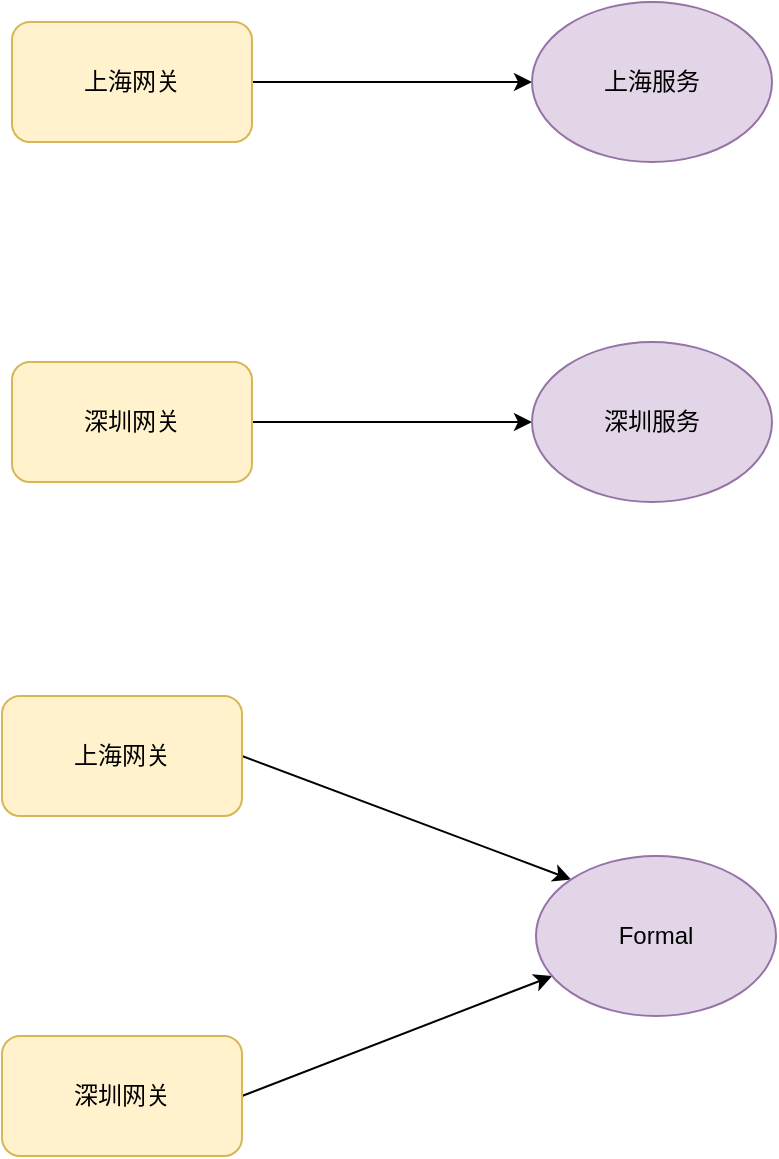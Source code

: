 <mxfile version="20.3.0" type="github" pages="6">
  <diagram id="nWiH8mXC5Z4KRHZyhjYG" name="网关">
    <mxGraphModel dx="1234" dy="794" grid="0" gridSize="10" guides="1" tooltips="1" connect="1" arrows="1" fold="1" page="1" pageScale="1" pageWidth="827" pageHeight="1169" math="0" shadow="0">
      <root>
        <mxCell id="0" />
        <mxCell id="1" parent="0" />
        <mxCell id="PieOw4Xy5nio8Q285p1y-5" style="rounded=0;orthogonalLoop=1;jettySize=auto;html=1;exitX=1;exitY=0.5;exitDx=0;exitDy=0;entryX=0;entryY=0.5;entryDx=0;entryDy=0;" parent="1" source="PieOw4Xy5nio8Q285p1y-1" target="PieOw4Xy5nio8Q285p1y-3" edge="1">
          <mxGeometry relative="1" as="geometry" />
        </mxCell>
        <mxCell id="PieOw4Xy5nio8Q285p1y-1" value="上海网关" style="rounded=1;whiteSpace=wrap;html=1;fillColor=#fff2cc;strokeColor=#d6b656;" parent="1" vertex="1">
          <mxGeometry x="70" y="130" width="120" height="60" as="geometry" />
        </mxCell>
        <mxCell id="PieOw4Xy5nio8Q285p1y-6" style="edgeStyle=none;rounded=0;orthogonalLoop=1;jettySize=auto;html=1;exitX=1;exitY=0.5;exitDx=0;exitDy=0;" parent="1" source="PieOw4Xy5nio8Q285p1y-2" target="PieOw4Xy5nio8Q285p1y-4" edge="1">
          <mxGeometry relative="1" as="geometry" />
        </mxCell>
        <mxCell id="PieOw4Xy5nio8Q285p1y-2" value="深圳网关" style="rounded=1;whiteSpace=wrap;html=1;fillColor=#fff2cc;strokeColor=#d6b656;" parent="1" vertex="1">
          <mxGeometry x="70" y="300" width="120" height="60" as="geometry" />
        </mxCell>
        <mxCell id="PieOw4Xy5nio8Q285p1y-3" value="上海服务" style="ellipse;whiteSpace=wrap;html=1;fillColor=#e1d5e7;strokeColor=#9673a6;" parent="1" vertex="1">
          <mxGeometry x="330" y="120" width="120" height="80" as="geometry" />
        </mxCell>
        <mxCell id="PieOw4Xy5nio8Q285p1y-4" value="深圳服务" style="ellipse;whiteSpace=wrap;html=1;fillColor=#e1d5e7;strokeColor=#9673a6;" parent="1" vertex="1">
          <mxGeometry x="330" y="290" width="120" height="80" as="geometry" />
        </mxCell>
        <mxCell id="PieOw4Xy5nio8Q285p1y-7" style="rounded=0;orthogonalLoop=1;jettySize=auto;html=1;exitX=1;exitY=0.5;exitDx=0;exitDy=0;entryX=0;entryY=0;entryDx=0;entryDy=0;" parent="1" source="PieOw4Xy5nio8Q285p1y-8" target="PieOw4Xy5nio8Q285p1y-12" edge="1">
          <mxGeometry relative="1" as="geometry">
            <mxPoint x="325" y="497" as="targetPoint" />
          </mxGeometry>
        </mxCell>
        <mxCell id="PieOw4Xy5nio8Q285p1y-8" value="上海网关" style="rounded=1;whiteSpace=wrap;html=1;fillColor=#fff2cc;strokeColor=#d6b656;" parent="1" vertex="1">
          <mxGeometry x="65" y="467" width="120" height="60" as="geometry" />
        </mxCell>
        <mxCell id="PieOw4Xy5nio8Q285p1y-9" style="edgeStyle=none;rounded=0;orthogonalLoop=1;jettySize=auto;html=1;exitX=1;exitY=0.5;exitDx=0;exitDy=0;" parent="1" source="PieOw4Xy5nio8Q285p1y-10" target="PieOw4Xy5nio8Q285p1y-12" edge="1">
          <mxGeometry relative="1" as="geometry" />
        </mxCell>
        <mxCell id="PieOw4Xy5nio8Q285p1y-10" value="深圳网关" style="rounded=1;whiteSpace=wrap;html=1;fillColor=#fff2cc;strokeColor=#d6b656;" parent="1" vertex="1">
          <mxGeometry x="65" y="637" width="120" height="60" as="geometry" />
        </mxCell>
        <mxCell id="PieOw4Xy5nio8Q285p1y-12" value="Formal" style="ellipse;whiteSpace=wrap;html=1;fillColor=#e1d5e7;strokeColor=#9673a6;" parent="1" vertex="1">
          <mxGeometry x="332" y="547" width="120" height="80" as="geometry" />
        </mxCell>
      </root>
    </mxGraphModel>
  </diagram>
  <diagram id="yI1YDKMP3ebjlCH_Cj3e" name="分set路由">
    <mxGraphModel dx="1234" dy="794" grid="0" gridSize="10" guides="1" tooltips="1" connect="1" arrows="1" fold="1" page="1" pageScale="1" pageWidth="827" pageHeight="1169" math="0" shadow="0">
      <root>
        <mxCell id="ar0YonLz6d8A-IU5Dzzf-0" />
        <mxCell id="ar0YonLz6d8A-IU5Dzzf-1" parent="ar0YonLz6d8A-IU5Dzzf-0" />
        <mxCell id="6yVt57Y1qs70pRLDRMI_-40" style="edgeStyle=none;rounded=0;orthogonalLoop=1;jettySize=auto;html=1;exitX=0.5;exitY=1;exitDx=0;exitDy=0;startArrow=none;startFill=0;endArrow=classic;endFill=0;strokeColor=#000000;" parent="ar0YonLz6d8A-IU5Dzzf-1" source="fMMnpMhkLDi-iXiSn1Gf-44" edge="1">
          <mxGeometry relative="1" as="geometry">
            <mxPoint x="377" y="305" as="targetPoint" />
          </mxGeometry>
        </mxCell>
        <mxCell id="fMMnpMhkLDi-iXiSn1Gf-44" value="" style="rounded=1;whiteSpace=wrap;html=1;fillColor=#cdeb8b;strokeColor=#36393d;" parent="ar0YonLz6d8A-IU5Dzzf-1" vertex="1">
          <mxGeometry x="85" y="76" width="181" height="130" as="geometry" />
        </mxCell>
        <mxCell id="fMMnpMhkLDi-iXiSn1Gf-34" value="服务1" style="ellipse;whiteSpace=wrap;html=1;aspect=fixed;fillColor=#F8CECC;gradientColor=none;" parent="ar0YonLz6d8A-IU5Dzzf-1" vertex="1">
          <mxGeometry x="136" y="96" width="80" height="80" as="geometry" />
        </mxCell>
        <mxCell id="6yVt57Y1qs70pRLDRMI_-0" value="" style="rounded=1;whiteSpace=wrap;html=1;shadow=0;glass=0;sketch=0;strokeWidth=1;fillColor=#cdeb8b;strokeColor=#36393d;" parent="ar0YonLz6d8A-IU5Dzzf-1" vertex="1">
          <mxGeometry x="77" y="414" width="672" height="195" as="geometry" />
        </mxCell>
        <mxCell id="6yVt57Y1qs70pRLDRMI_-6" value="" style="group;fillColor=none;" parent="ar0YonLz6d8A-IU5Dzzf-1" vertex="1" connectable="0">
          <mxGeometry x="95.5" y="434" width="160" height="160" as="geometry" />
        </mxCell>
        <mxCell id="6yVt57Y1qs70pRLDRMI_-2" value="" style="ellipse;whiteSpace=wrap;html=1;aspect=fixed;rounded=0;shadow=0;glass=0;dashed=1;sketch=0;strokeWidth=1;fillColor=#6666FF;" parent="6yVt57Y1qs70pRLDRMI_-6" vertex="1">
          <mxGeometry width="160" height="160" as="geometry" />
        </mxCell>
        <mxCell id="6yVt57Y1qs70pRLDRMI_-1" value="实例" style="ellipse;whiteSpace=wrap;html=1;aspect=fixed;rounded=0;shadow=0;glass=0;dashed=1;sketch=0;strokeWidth=1;fillColor=#67AB9F;" parent="6yVt57Y1qs70pRLDRMI_-6" vertex="1">
          <mxGeometry x="20" y="60" width="40" height="40" as="geometry" />
        </mxCell>
        <mxCell id="6yVt57Y1qs70pRLDRMI_-3" value="实例" style="ellipse;whiteSpace=wrap;html=1;aspect=fixed;rounded=0;shadow=0;glass=0;dashed=1;sketch=0;strokeWidth=1;fillColor=#67AB9F;" parent="6yVt57Y1qs70pRLDRMI_-6" vertex="1">
          <mxGeometry x="60" y="110" width="40" height="40" as="geometry" />
        </mxCell>
        <mxCell id="6yVt57Y1qs70pRLDRMI_-4" value="实例" style="ellipse;whiteSpace=wrap;html=1;aspect=fixed;rounded=0;shadow=0;glass=0;dashed=1;sketch=0;strokeWidth=1;fillColor=#67AB9F;" parent="6yVt57Y1qs70pRLDRMI_-6" vertex="1">
          <mxGeometry x="90" y="60" width="40" height="40" as="geometry" />
        </mxCell>
        <mxCell id="6yVt57Y1qs70pRLDRMI_-5" value="cluster 1" style="text;html=1;strokeColor=none;fillColor=none;align=center;verticalAlign=middle;whiteSpace=wrap;rounded=0;shadow=0;glass=0;dashed=1;sketch=0;" parent="6yVt57Y1qs70pRLDRMI_-6" vertex="1">
          <mxGeometry x="50" y="20" width="60" height="30" as="geometry" />
        </mxCell>
        <mxCell id="6yVt57Y1qs70pRLDRMI_-7" value="" style="group" parent="ar0YonLz6d8A-IU5Dzzf-1" vertex="1" connectable="0">
          <mxGeometry x="334" y="433" width="160" height="160" as="geometry" />
        </mxCell>
        <mxCell id="6yVt57Y1qs70pRLDRMI_-8" value="" style="ellipse;whiteSpace=wrap;html=1;aspect=fixed;rounded=0;shadow=0;glass=0;dashed=1;sketch=0;strokeWidth=1;fillColor=#6666FF;" parent="6yVt57Y1qs70pRLDRMI_-7" vertex="1">
          <mxGeometry width="160" height="160" as="geometry" />
        </mxCell>
        <mxCell id="6yVt57Y1qs70pRLDRMI_-9" value="实例" style="ellipse;whiteSpace=wrap;html=1;aspect=fixed;rounded=0;shadow=0;glass=0;dashed=1;sketch=0;strokeWidth=1;fillColor=#67AB9F;" parent="6yVt57Y1qs70pRLDRMI_-7" vertex="1">
          <mxGeometry x="20" y="60" width="40" height="40" as="geometry" />
        </mxCell>
        <mxCell id="6yVt57Y1qs70pRLDRMI_-10" value="实例" style="ellipse;whiteSpace=wrap;html=1;aspect=fixed;rounded=0;shadow=0;glass=0;dashed=1;sketch=0;strokeWidth=1;fillColor=#67AB9F;" parent="6yVt57Y1qs70pRLDRMI_-7" vertex="1">
          <mxGeometry x="60" y="110" width="40" height="40" as="geometry" />
        </mxCell>
        <mxCell id="6yVt57Y1qs70pRLDRMI_-11" value="实例" style="ellipse;whiteSpace=wrap;html=1;aspect=fixed;rounded=0;shadow=0;glass=0;dashed=1;sketch=0;strokeWidth=1;fillColor=#67AB9F;" parent="6yVt57Y1qs70pRLDRMI_-7" vertex="1">
          <mxGeometry x="90" y="60" width="40" height="40" as="geometry" />
        </mxCell>
        <mxCell id="6yVt57Y1qs70pRLDRMI_-12" value="cluster 2" style="text;html=1;strokeColor=none;fillColor=none;align=center;verticalAlign=middle;whiteSpace=wrap;rounded=0;shadow=0;glass=0;dashed=1;sketch=0;" parent="6yVt57Y1qs70pRLDRMI_-7" vertex="1">
          <mxGeometry x="50" y="20" width="60" height="30" as="geometry" />
        </mxCell>
        <mxCell id="6yVt57Y1qs70pRLDRMI_-13" value="" style="group" parent="ar0YonLz6d8A-IU5Dzzf-1" vertex="1" connectable="0">
          <mxGeometry x="562" y="430" width="160" height="160" as="geometry" />
        </mxCell>
        <mxCell id="6yVt57Y1qs70pRLDRMI_-14" value="" style="ellipse;whiteSpace=wrap;html=1;aspect=fixed;rounded=0;shadow=0;glass=0;dashed=1;sketch=0;strokeWidth=1;fillColor=#6666FF;" parent="6yVt57Y1qs70pRLDRMI_-13" vertex="1">
          <mxGeometry width="160" height="160" as="geometry" />
        </mxCell>
        <mxCell id="6yVt57Y1qs70pRLDRMI_-15" value="实例" style="ellipse;whiteSpace=wrap;html=1;aspect=fixed;rounded=0;shadow=0;glass=0;dashed=1;sketch=0;strokeWidth=1;fillColor=#67AB9F;" parent="6yVt57Y1qs70pRLDRMI_-13" vertex="1">
          <mxGeometry x="20" y="60" width="40" height="40" as="geometry" />
        </mxCell>
        <mxCell id="6yVt57Y1qs70pRLDRMI_-16" value="实例" style="ellipse;whiteSpace=wrap;html=1;aspect=fixed;rounded=0;shadow=0;glass=0;dashed=1;sketch=0;strokeWidth=1;fillColor=#67AB9F;" parent="6yVt57Y1qs70pRLDRMI_-13" vertex="1">
          <mxGeometry x="60" y="110" width="40" height="40" as="geometry" />
        </mxCell>
        <mxCell id="6yVt57Y1qs70pRLDRMI_-17" value="实例" style="ellipse;whiteSpace=wrap;html=1;aspect=fixed;rounded=0;shadow=0;glass=0;dashed=1;sketch=0;strokeWidth=1;fillColor=#67AB9F;" parent="6yVt57Y1qs70pRLDRMI_-13" vertex="1">
          <mxGeometry x="90" y="60" width="40" height="40" as="geometry" />
        </mxCell>
        <mxCell id="6yVt57Y1qs70pRLDRMI_-18" value="cluster 3" style="text;html=1;strokeColor=none;fillColor=none;align=center;verticalAlign=middle;whiteSpace=wrap;rounded=0;shadow=0;glass=0;dashed=1;sketch=0;" parent="6yVt57Y1qs70pRLDRMI_-13" vertex="1">
          <mxGeometry x="50" y="20" width="60" height="30" as="geometry" />
        </mxCell>
        <mxCell id="6yVt57Y1qs70pRLDRMI_-20" style="edgeStyle=none;rounded=0;orthogonalLoop=1;jettySize=auto;html=1;exitX=0;exitY=0.5;exitDx=0;exitDy=0;startArrow=classic;startFill=1;endArrow=none;endFill=0;strokeColor=#FF99CC;" parent="ar0YonLz6d8A-IU5Dzzf-1" source="6yVt57Y1qs70pRLDRMI_-0" target="6yVt57Y1qs70pRLDRMI_-0" edge="1">
          <mxGeometry relative="1" as="geometry" />
        </mxCell>
        <mxCell id="6yVt57Y1qs70pRLDRMI_-21" value="被调服务" style="text;html=1;strokeColor=none;fillColor=none;align=center;verticalAlign=middle;whiteSpace=wrap;rounded=0;shadow=0;glass=0;dashed=1;sketch=0;" parent="ar0YonLz6d8A-IU5Dzzf-1" vertex="1">
          <mxGeometry x="379" y="624" width="60" height="30" as="geometry" />
        </mxCell>
        <mxCell id="6yVt57Y1qs70pRLDRMI_-22" value="主调服务" style="text;html=1;strokeColor=none;fillColor=none;align=center;verticalAlign=middle;whiteSpace=wrap;rounded=0;shadow=0;glass=0;dashed=1;sketch=0;" parent="ar0YonLz6d8A-IU5Dzzf-1" vertex="1">
          <mxGeometry x="146" y="24" width="60" height="30" as="geometry" />
        </mxCell>
        <mxCell id="6yVt57Y1qs70pRLDRMI_-28" value="sidecar" style="aspect=fixed;html=1;points=[];align=center;image;fontSize=12;image=img/lib/azure2/compute/Mesh_Applications.svg;rounded=0;shadow=0;glass=0;sketch=0;strokeWidth=1;fillColor=none;" parent="ar0YonLz6d8A-IU5Dzzf-1" vertex="1">
          <mxGeometry x="374.5" y="281" width="72" height="72" as="geometry" />
        </mxCell>
        <mxCell id="6yVt57Y1qs70pRLDRMI_-41" style="edgeStyle=none;rounded=0;orthogonalLoop=1;jettySize=auto;html=1;exitX=0.5;exitY=1;exitDx=0;exitDy=0;startArrow=none;startFill=0;endArrow=classic;endFill=0;strokeColor=#000000;" parent="ar0YonLz6d8A-IU5Dzzf-1" source="6yVt57Y1qs70pRLDRMI_-29" target="6yVt57Y1qs70pRLDRMI_-28" edge="1">
          <mxGeometry relative="1" as="geometry">
            <mxPoint x="410" y="258.5" as="targetPoint" />
          </mxGeometry>
        </mxCell>
        <mxCell id="6yVt57Y1qs70pRLDRMI_-29" value="" style="rounded=1;whiteSpace=wrap;html=1;fillColor=#cdeb8b;strokeColor=#36393d;" parent="ar0YonLz6d8A-IU5Dzzf-1" vertex="1">
          <mxGeometry x="319.5" y="74" width="181" height="130" as="geometry" />
        </mxCell>
        <mxCell id="6yVt57Y1qs70pRLDRMI_-30" value="服务2" style="ellipse;whiteSpace=wrap;html=1;aspect=fixed;fillColor=#F8CECC;gradientColor=none;" parent="ar0YonLz6d8A-IU5Dzzf-1" vertex="1">
          <mxGeometry x="370.5" y="94" width="80" height="80" as="geometry" />
        </mxCell>
        <mxCell id="6yVt57Y1qs70pRLDRMI_-31" value="主调服务" style="text;html=1;strokeColor=none;fillColor=none;align=center;verticalAlign=middle;whiteSpace=wrap;rounded=0;shadow=0;glass=0;dashed=1;sketch=0;" parent="ar0YonLz6d8A-IU5Dzzf-1" vertex="1">
          <mxGeometry x="380.5" y="22" width="60" height="30" as="geometry" />
        </mxCell>
        <mxCell id="6yVt57Y1qs70pRLDRMI_-38" style="edgeStyle=none;rounded=0;orthogonalLoop=1;jettySize=auto;html=1;exitX=0.5;exitY=1;exitDx=0;exitDy=0;startArrow=none;startFill=0;endArrow=block;endFill=0;strokeColor=#000000;entryX=0.986;entryY=0.438;entryDx=0;entryDy=0;entryPerimeter=0;" parent="ar0YonLz6d8A-IU5Dzzf-1" source="6yVt57Y1qs70pRLDRMI_-32" target="6yVt57Y1qs70pRLDRMI_-28" edge="1">
          <mxGeometry relative="1" as="geometry">
            <mxPoint x="411" y="262.5" as="targetPoint" />
          </mxGeometry>
        </mxCell>
        <mxCell id="6yVt57Y1qs70pRLDRMI_-32" value="" style="rounded=1;whiteSpace=wrap;html=1;fillColor=#cdeb8b;strokeColor=#36393d;" parent="ar0YonLz6d8A-IU5Dzzf-1" vertex="1">
          <mxGeometry x="551" y="71" width="181" height="130" as="geometry" />
        </mxCell>
        <mxCell id="6yVt57Y1qs70pRLDRMI_-33" value="服务3" style="ellipse;whiteSpace=wrap;html=1;aspect=fixed;fillColor=#F8CECC;gradientColor=none;" parent="ar0YonLz6d8A-IU5Dzzf-1" vertex="1">
          <mxGeometry x="601.5" y="96" width="80" height="80" as="geometry" />
        </mxCell>
        <mxCell id="6yVt57Y1qs70pRLDRMI_-34" value="主调服务" style="text;html=1;strokeColor=none;fillColor=none;align=center;verticalAlign=middle;whiteSpace=wrap;rounded=0;shadow=0;glass=0;dashed=1;sketch=0;" parent="ar0YonLz6d8A-IU5Dzzf-1" vertex="1">
          <mxGeometry x="635" y="24" width="60" height="30" as="geometry" />
        </mxCell>
        <mxCell id="6yVt57Y1qs70pRLDRMI_-42" style="edgeStyle=none;rounded=0;orthogonalLoop=1;jettySize=auto;html=1;exitX=0.5;exitY=1;exitDx=0;exitDy=0;startArrow=oval;startFill=1;endArrow=classic;endFill=0;strokeColor=#2D7600;fillColor=#60a917;dashed=1;" parent="ar0YonLz6d8A-IU5Dzzf-1" source="fMMnpMhkLDi-iXiSn1Gf-44" target="6yVt57Y1qs70pRLDRMI_-2" edge="1">
          <mxGeometry relative="1" as="geometry" />
        </mxCell>
        <mxCell id="6yVt57Y1qs70pRLDRMI_-43" style="edgeStyle=none;rounded=0;orthogonalLoop=1;jettySize=auto;html=1;exitX=0.5;exitY=1;exitDx=0;exitDy=0;startArrow=oval;startFill=1;endArrow=classic;endFill=0;strokeColor=#2D7600;fillColor=#60a917;dashed=1;" parent="ar0YonLz6d8A-IU5Dzzf-1" edge="1">
          <mxGeometry relative="1" as="geometry">
            <mxPoint x="410" y="203" as="sourcePoint" />
            <mxPoint x="410" y="431" as="targetPoint" />
          </mxGeometry>
        </mxCell>
        <mxCell id="6yVt57Y1qs70pRLDRMI_-44" style="edgeStyle=none;rounded=0;orthogonalLoop=1;jettySize=auto;html=1;exitX=0.5;exitY=1;exitDx=0;exitDy=0;startArrow=oval;startFill=1;endArrow=classic;endFill=0;strokeColor=#2D7600;fillColor=#60a917;dashed=1;" parent="ar0YonLz6d8A-IU5Dzzf-1" edge="1">
          <mxGeometry relative="1" as="geometry">
            <mxPoint x="641" y="202" as="sourcePoint" />
            <mxPoint x="641" y="430" as="targetPoint" />
          </mxGeometry>
        </mxCell>
      </root>
    </mxGraphModel>
  </diagram>
  <diagram id="y0YD-jHEC8AzGdpM9Mlm" name="trpc支持">
    <mxGraphModel dx="1234" dy="794" grid="0" gridSize="10" guides="1" tooltips="1" connect="1" arrows="1" fold="1" page="1" pageScale="1" pageWidth="827" pageHeight="1169" math="0" shadow="0">
      <root>
        <mxCell id="0" />
        <mxCell id="1" parent="0" />
        <mxCell id="y2fUytZdpL4gf7nA7xfG-45" value="" style="group" parent="1" vertex="1" connectable="0">
          <mxGeometry x="30" y="140" width="750" height="500" as="geometry" />
        </mxCell>
        <mxCell id="y2fUytZdpL4gf7nA7xfG-5" value="微服务治理" style="text;html=1;strokeColor=none;fillColor=none;align=center;verticalAlign=middle;whiteSpace=wrap;rounded=0;" parent="y2fUytZdpL4gf7nA7xfG-45" vertex="1">
          <mxGeometry x="550" y="235" width="70" height="30" as="geometry" />
        </mxCell>
        <mxCell id="y2fUytZdpL4gf7nA7xfG-7" value="" style="html=1;outlineConnect=0;whiteSpace=wrap;fillColor=#99ffff;shape=mxgraph.archimate3.application;appType=func;archiType=rounded;dashed=1;" parent="y2fUytZdpL4gf7nA7xfG-45" vertex="1">
          <mxGeometry x="630" y="130" width="120" height="235" as="geometry" />
        </mxCell>
        <mxCell id="y2fUytZdpL4gf7nA7xfG-8" value="trpc&amp;nbsp;" style="html=1;outlineConnect=0;whiteSpace=wrap;fillColor=#cdeb8b;shape=mxgraph.archimate3.application;archiType=rounded;dashed=1;strokeColor=#36393d;" parent="y2fUytZdpL4gf7nA7xfG-45" vertex="1">
          <mxGeometry x="20" y="47.5" width="150" height="75" as="geometry" />
        </mxCell>
        <mxCell id="y2fUytZdpL4gf7nA7xfG-16" style="edgeStyle=orthogonalEdgeStyle;rounded=0;orthogonalLoop=1;jettySize=auto;html=1;exitX=0;exitY=0.5;exitDx=0;exitDy=0;" parent="y2fUytZdpL4gf7nA7xfG-45" source="y2fUytZdpL4gf7nA7xfG-11" target="y2fUytZdpL4gf7nA7xfG-8" edge="1">
          <mxGeometry relative="1" as="geometry" />
        </mxCell>
        <mxCell id="y2fUytZdpL4gf7nA7xfG-11" value="" style="rounded=0;whiteSpace=wrap;html=1;dashed=1;" parent="y2fUytZdpL4gf7nA7xfG-45" vertex="1">
          <mxGeometry x="264" y="40" width="266" height="90" as="geometry" />
        </mxCell>
        <mxCell id="y2fUytZdpL4gf7nA7xfG-12" value="trpc插件" style="text;html=1;strokeColor=none;fillColor=none;align=center;verticalAlign=middle;whiteSpace=wrap;rounded=0;dashed=1;" parent="y2fUytZdpL4gf7nA7xfG-45" vertex="1">
          <mxGeometry x="367" width="60" height="30" as="geometry" />
        </mxCell>
        <mxCell id="y2fUytZdpL4gf7nA7xfG-13" value="selector" style="ellipse;whiteSpace=wrap;html=1;aspect=fixed;dashed=1;fillColor=#cdeb8b;strokeColor=#36393d;" parent="y2fUytZdpL4gf7nA7xfG-45" vertex="1">
          <mxGeometry x="270" y="45" width="80" height="80" as="geometry" />
        </mxCell>
        <mxCell id="y2fUytZdpL4gf7nA7xfG-14" value="可观测" style="ellipse;whiteSpace=wrap;html=1;aspect=fixed;dashed=1;fillColor=#cdeb8b;strokeColor=#36393d;" parent="y2fUytZdpL4gf7nA7xfG-45" vertex="1">
          <mxGeometry x="360" y="45" width="80" height="80" as="geometry" />
        </mxCell>
        <mxCell id="y2fUytZdpL4gf7nA7xfG-18" style="edgeStyle=orthogonalEdgeStyle;rounded=0;orthogonalLoop=1;jettySize=auto;html=1;exitX=1;exitY=0.5;exitDx=0;exitDy=0;" parent="y2fUytZdpL4gf7nA7xfG-45" source="y2fUytZdpL4gf7nA7xfG-15" target="y2fUytZdpL4gf7nA7xfG-7" edge="1">
          <mxGeometry relative="1" as="geometry" />
        </mxCell>
        <mxCell id="y2fUytZdpL4gf7nA7xfG-15" value="....." style="ellipse;whiteSpace=wrap;html=1;aspect=fixed;dashed=1;fillColor=#cdeb8b;strokeColor=#36393d;" parent="y2fUytZdpL4gf7nA7xfG-45" vertex="1">
          <mxGeometry x="450" y="45" width="80" height="80" as="geometry" />
        </mxCell>
        <mxCell id="y2fUytZdpL4gf7nA7xfG-17" value="import" style="text;html=1;strokeColor=none;fillColor=none;align=center;verticalAlign=middle;whiteSpace=wrap;rounded=0;dashed=1;" parent="y2fUytZdpL4gf7nA7xfG-45" vertex="1">
          <mxGeometry x="180" y="45" width="60" height="30" as="geometry" />
        </mxCell>
        <mxCell id="y2fUytZdpL4gf7nA7xfG-19" value="srf" style="html=1;outlineConnect=0;whiteSpace=wrap;fillColor=#FFE0E0;shape=mxgraph.archimate3.application;archiType=rounded;dashed=1;" parent="y2fUytZdpL4gf7nA7xfG-45" vertex="1">
          <mxGeometry x="20" y="377.5" width="150" height="75" as="geometry" />
        </mxCell>
        <mxCell id="y2fUytZdpL4gf7nA7xfG-26" style="edgeStyle=orthogonalEdgeStyle;rounded=0;orthogonalLoop=1;jettySize=auto;html=1;exitX=0;exitY=0.5;exitDx=0;exitDy=0;entryX=1;entryY=0.5;entryDx=0;entryDy=0;entryPerimeter=0;" parent="y2fUytZdpL4gf7nA7xfG-45" source="y2fUytZdpL4gf7nA7xfG-20" target="y2fUytZdpL4gf7nA7xfG-19" edge="1">
          <mxGeometry relative="1" as="geometry" />
        </mxCell>
        <mxCell id="y2fUytZdpL4gf7nA7xfG-20" value="" style="rounded=0;whiteSpace=wrap;html=1;dashed=1;" parent="y2fUytZdpL4gf7nA7xfG-45" vertex="1">
          <mxGeometry x="264" y="370" width="266" height="90" as="geometry" />
        </mxCell>
        <mxCell id="y2fUytZdpL4gf7nA7xfG-21" value="srf插件" style="text;html=1;strokeColor=none;fillColor=none;align=center;verticalAlign=middle;whiteSpace=wrap;rounded=0;dashed=1;" parent="y2fUytZdpL4gf7nA7xfG-45" vertex="1">
          <mxGeometry x="367" y="470" width="60" height="30" as="geometry" />
        </mxCell>
        <mxCell id="y2fUytZdpL4gf7nA7xfG-22" value="selector" style="ellipse;whiteSpace=wrap;html=1;aspect=fixed;dashed=1;fillColor=#ffcccc;strokeColor=#36393d;" parent="y2fUytZdpL4gf7nA7xfG-45" vertex="1">
          <mxGeometry x="270" y="375" width="80" height="80" as="geometry" />
        </mxCell>
        <mxCell id="y2fUytZdpL4gf7nA7xfG-23" value="可观测" style="ellipse;whiteSpace=wrap;html=1;aspect=fixed;dashed=1;fillColor=#ffcccc;strokeColor=#36393d;" parent="y2fUytZdpL4gf7nA7xfG-45" vertex="1">
          <mxGeometry x="360" y="375" width="80" height="80" as="geometry" />
        </mxCell>
        <mxCell id="y2fUytZdpL4gf7nA7xfG-25" style="edgeStyle=orthogonalEdgeStyle;rounded=0;orthogonalLoop=1;jettySize=auto;html=1;exitX=1;exitY=0.5;exitDx=0;exitDy=0;entryX=0.5;entryY=1;entryDx=0;entryDy=0;entryPerimeter=0;" parent="y2fUytZdpL4gf7nA7xfG-45" source="y2fUytZdpL4gf7nA7xfG-24" target="y2fUytZdpL4gf7nA7xfG-7" edge="1">
          <mxGeometry relative="1" as="geometry" />
        </mxCell>
        <mxCell id="y2fUytZdpL4gf7nA7xfG-24" value="....." style="ellipse;whiteSpace=wrap;html=1;aspect=fixed;dashed=1;fillColor=#ffcccc;strokeColor=#36393d;" parent="y2fUytZdpL4gf7nA7xfG-45" vertex="1">
          <mxGeometry x="450" y="375" width="80" height="80" as="geometry" />
        </mxCell>
        <mxCell id="y2fUytZdpL4gf7nA7xfG-27" value="import" style="text;html=1;strokeColor=none;fillColor=none;align=center;verticalAlign=middle;whiteSpace=wrap;rounded=0;dashed=1;" parent="y2fUytZdpL4gf7nA7xfG-45" vertex="1">
          <mxGeometry x="190" y="422.5" width="60" height="30" as="geometry" />
        </mxCell>
        <mxCell id="y2fUytZdpL4gf7nA7xfG-28" value="" style="html=1;outlineConnect=0;whiteSpace=wrap;fillColor=#ffff99;shape=mxgraph.archimate3.collaboration;dashed=1;" parent="y2fUytZdpL4gf7nA7xfG-45" vertex="1">
          <mxGeometry x="240" y="230" width="60" height="35" as="geometry" />
        </mxCell>
        <mxCell id="y2fUytZdpL4gf7nA7xfG-31" style="edgeStyle=none;rounded=0;orthogonalLoop=1;jettySize=auto;html=1;exitX=1;exitY=1;exitDx=-2.9;exitDy=-2.9;exitPerimeter=0;entryX=0.3;entryY=0;entryDx=0;entryDy=0;entryPerimeter=0;strokeColor=#007FFF;" parent="y2fUytZdpL4gf7nA7xfG-45" source="y2fUytZdpL4gf7nA7xfG-8" target="y2fUytZdpL4gf7nA7xfG-28" edge="1">
          <mxGeometry relative="1" as="geometry" />
        </mxCell>
        <mxCell id="y2fUytZdpL4gf7nA7xfG-30" style="edgeStyle=none;rounded=0;orthogonalLoop=1;jettySize=auto;html=1;exitX=1;exitY=0;exitDx=-2.9;exitDy=2.9;exitPerimeter=0;entryX=0.3;entryY=1;entryDx=0;entryDy=0;entryPerimeter=0;strokeColor=#007FFF;startArrow=classic;startFill=1;endArrow=none;endFill=0;" parent="y2fUytZdpL4gf7nA7xfG-45" source="y2fUytZdpL4gf7nA7xfG-19" target="y2fUytZdpL4gf7nA7xfG-28" edge="1">
          <mxGeometry relative="1" as="geometry" />
        </mxCell>
        <mxCell id="y2fUytZdpL4gf7nA7xfG-29" value="trpc-tars" style="text;html=1;strokeColor=none;fillColor=none;align=center;verticalAlign=middle;whiteSpace=wrap;rounded=0;dashed=1;" parent="y2fUytZdpL4gf7nA7xfG-45" vertex="1">
          <mxGeometry x="320" y="235" width="60" height="30" as="geometry" />
        </mxCell>
        <mxCell id="y2fUytZdpL4gf7nA7xfG-34" value="trpc桩代码" style="text;html=1;strokeColor=none;fillColor=none;align=center;verticalAlign=middle;whiteSpace=wrap;rounded=0;dashed=1;" parent="y2fUytZdpL4gf7nA7xfG-45" vertex="1">
          <mxGeometry y="165" width="60" height="30" as="geometry" />
        </mxCell>
        <mxCell id="y2fUytZdpL4gf7nA7xfG-36" value="srf桩代码" style="text;html=1;strokeColor=none;fillColor=none;align=center;verticalAlign=middle;whiteSpace=wrap;rounded=0;dashed=1;" parent="y2fUytZdpL4gf7nA7xfG-45" vertex="1">
          <mxGeometry y="310" width="60" height="30" as="geometry" />
        </mxCell>
        <mxCell id="y2fUytZdpL4gf7nA7xfG-38" style="edgeStyle=none;rounded=0;orthogonalLoop=1;jettySize=auto;html=1;exitX=1;exitY=1;exitDx=0;exitDy=0;startArrow=classic;startFill=1;endArrow=none;endFill=0;strokeColor=#007FFF;" parent="y2fUytZdpL4gf7nA7xfG-45" edge="1">
          <mxGeometry relative="1" as="geometry">
            <mxPoint x="122.678" y="334.142" as="sourcePoint" />
            <mxPoint x="122.42" y="334.346" as="targetPoint" />
          </mxGeometry>
        </mxCell>
        <mxCell id="y2fUytZdpL4gf7nA7xfG-39" value="" style="html=1;outlineConnect=0;whiteSpace=wrap;fillColor=#ffcccc;shape=mxgraph.archimate3.collaboration;dashed=1;strokeColor=#36393d;" parent="y2fUytZdpL4gf7nA7xfG-45" vertex="1">
          <mxGeometry x="65" y="305" width="60" height="35" as="geometry" />
        </mxCell>
        <mxCell id="y2fUytZdpL4gf7nA7xfG-41" style="edgeStyle=none;rounded=0;orthogonalLoop=1;jettySize=auto;html=1;exitX=0.5;exitY=0;exitDx=0;exitDy=0;exitPerimeter=0;entryX=0.5;entryY=0.875;entryDx=0;entryDy=0;entryPerimeter=0;startArrow=classic;startFill=1;endArrow=none;endFill=0;strokeColor=#FF99CC;" parent="y2fUytZdpL4gf7nA7xfG-45" source="y2fUytZdpL4gf7nA7xfG-19" target="y2fUytZdpL4gf7nA7xfG-39" edge="1">
          <mxGeometry relative="1" as="geometry" />
        </mxCell>
        <mxCell id="y2fUytZdpL4gf7nA7xfG-43" value="" style="html=1;outlineConnect=0;whiteSpace=wrap;fillColor=#cdeb8b;shape=mxgraph.archimate3.collaboration;dashed=1;strokeColor=#36393d;" parent="y2fUytZdpL4gf7nA7xfG-45" vertex="1">
          <mxGeometry x="65" y="165" width="60" height="35" as="geometry" />
        </mxCell>
        <mxCell id="y2fUytZdpL4gf7nA7xfG-44" style="edgeStyle=none;rounded=0;orthogonalLoop=1;jettySize=auto;html=1;exitX=0.5;exitY=1;exitDx=0;exitDy=0;exitPerimeter=0;entryX=0.5;entryY=0.125;entryDx=0;entryDy=0;entryPerimeter=0;startArrow=classic;startFill=1;endArrow=none;endFill=0;strokeColor=#00FF00;" parent="y2fUytZdpL4gf7nA7xfG-45" source="y2fUytZdpL4gf7nA7xfG-8" target="y2fUytZdpL4gf7nA7xfG-43" edge="1">
          <mxGeometry relative="1" as="geometry" />
        </mxCell>
        <mxCell id="9QM4HgoN1U-V9JXsEqK7-23" style="edgeStyle=none;rounded=0;orthogonalLoop=1;jettySize=auto;html=1;exitX=1;exitY=0.5;exitDx=0;exitDy=0;entryX=0;entryY=0.5;entryDx=0;entryDy=0;entryPerimeter=0;dashed=1;startArrow=none;startFill=0;endArrow=block;endFill=0;strokeColor=#000000;" parent="1" source="9QM4HgoN1U-V9JXsEqK7-16" target="9QM4HgoN1U-V9JXsEqK7-17" edge="1">
          <mxGeometry relative="1" as="geometry" />
        </mxCell>
        <mxCell id="9QM4HgoN1U-V9JXsEqK7-25" style="edgeStyle=none;rounded=0;orthogonalLoop=1;jettySize=auto;html=1;exitX=1;exitY=0.5;exitDx=0;exitDy=0;dashed=1;startArrow=none;startFill=0;endArrow=block;endFill=0;strokeColor=#000000;" parent="1" source="9QM4HgoN1U-V9JXsEqK7-16" target="9QM4HgoN1U-V9JXsEqK7-20" edge="1">
          <mxGeometry relative="1" as="geometry" />
        </mxCell>
        <mxCell id="9QM4HgoN1U-V9JXsEqK7-16" value="jce" style="ellipse;whiteSpace=wrap;html=1;aspect=fixed;rounded=0;shadow=0;glass=0;sketch=0;strokeWidth=1;fillColor=none;" parent="1" vertex="1">
          <mxGeometry x="89" y="765" width="51" height="51" as="geometry" />
        </mxCell>
        <mxCell id="9QM4HgoN1U-V9JXsEqK7-17" value="" style="html=1;outlineConnect=0;whiteSpace=wrap;fillColor=#fad9d5;shape=mxgraph.archimate3.collaboration;rounded=0;shadow=0;glass=0;sketch=0;strokeWidth=1;strokeColor=#ae4132;" parent="1" vertex="1">
          <mxGeometry x="361" y="730" width="60" height="35" as="geometry" />
        </mxCell>
        <mxCell id="9QM4HgoN1U-V9JXsEqK7-18" value="srf桩代码" style="text;html=1;strokeColor=none;fillColor=none;align=center;verticalAlign=middle;whiteSpace=wrap;rounded=0;shadow=0;glass=0;sketch=0;" parent="1" vertex="1">
          <mxGeometry x="464" y="732.5" width="60" height="30" as="geometry" />
        </mxCell>
        <mxCell id="9QM4HgoN1U-V9JXsEqK7-20" value="" style="html=1;outlineConnect=0;whiteSpace=wrap;fillColor=#ffff88;shape=mxgraph.archimate3.collaboration;rounded=0;shadow=0;glass=0;sketch=0;strokeWidth=1;strokeColor=#36393d;" parent="1" vertex="1">
          <mxGeometry x="361" y="798" width="60" height="35" as="geometry" />
        </mxCell>
        <mxCell id="9QM4HgoN1U-V9JXsEqK7-21" value="trpc -tar桩代码" style="text;html=1;strokeColor=none;fillColor=none;align=center;verticalAlign=middle;whiteSpace=wrap;rounded=0;shadow=0;glass=0;sketch=0;" parent="1" vertex="1">
          <mxGeometry x="467" y="800.5" width="82" height="30" as="geometry" />
        </mxCell>
        <mxCell id="9QM4HgoN1U-V9JXsEqK7-26" value="pipe line" style="text;html=1;align=center;verticalAlign=middle;resizable=0;points=[];autosize=1;strokeColor=none;fillColor=none;" parent="1" vertex="1">
          <mxGeometry x="214" y="778" width="55" height="18" as="geometry" />
        </mxCell>
        <mxCell id="9QM4HgoN1U-V9JXsEqK7-31" style="edgeStyle=none;rounded=0;orthogonalLoop=1;jettySize=auto;html=1;exitX=1;exitY=0.5;exitDx=0;exitDy=0;entryX=0;entryY=0.5;entryDx=0;entryDy=0;entryPerimeter=0;dashed=1;startArrow=none;startFill=0;endArrow=block;endFill=0;strokeColor=#000000;" parent="1" source="9QM4HgoN1U-V9JXsEqK7-27" target="9QM4HgoN1U-V9JXsEqK7-29" edge="1">
          <mxGeometry relative="1" as="geometry" />
        </mxCell>
        <mxCell id="9QM4HgoN1U-V9JXsEqK7-27" value="pb" style="ellipse;whiteSpace=wrap;html=1;aspect=fixed;rounded=0;shadow=0;glass=0;sketch=0;strokeWidth=1;fillColor=none;" parent="1" vertex="1">
          <mxGeometry x="89" y="908" width="51" height="51" as="geometry" />
        </mxCell>
        <mxCell id="9QM4HgoN1U-V9JXsEqK7-29" value="" style="html=1;outlineConnect=0;whiteSpace=wrap;fillColor=#AFFFAF;shape=mxgraph.archimate3.collaboration;rounded=0;shadow=0;glass=0;sketch=0;strokeWidth=1;" parent="1" vertex="1">
          <mxGeometry x="364" y="916" width="60" height="35" as="geometry" />
        </mxCell>
        <mxCell id="9QM4HgoN1U-V9JXsEqK7-32" value="pipe line" style="text;html=1;align=center;verticalAlign=middle;resizable=0;points=[];autosize=1;strokeColor=none;fillColor=none;" parent="1" vertex="1">
          <mxGeometry x="195" y="908" width="55" height="18" as="geometry" />
        </mxCell>
        <mxCell id="9QM4HgoN1U-V9JXsEqK7-34" value="trpc 桩代码" style="text;html=1;align=center;verticalAlign=middle;resizable=0;points=[];autosize=1;strokeColor=none;fillColor=none;" parent="1" vertex="1">
          <mxGeometry x="455" y="924.5" width="69" height="18" as="geometry" />
        </mxCell>
      </root>
    </mxGraphModel>
  </diagram>
  <diagram id="E0E231P4fU3Dl8HajhFx" name="流量身份票据">
    <mxGraphModel dx="1234" dy="794" grid="0" gridSize="10" guides="1" tooltips="1" connect="1" arrows="1" fold="1" page="1" pageScale="1" pageWidth="827" pageHeight="1169" math="0" shadow="0">
      <root>
        <mxCell id="0" />
        <mxCell id="1" parent="0" />
        <mxCell id="oTCoCn20T7B6DEcSO4ON-1" value="nonce" style="rounded=0;whiteSpace=wrap;html=1;fillColor=#ffcc99;strokeColor=#36393d;" parent="1" vertex="1">
          <mxGeometry x="233" y="185" width="300" height="40" as="geometry" />
        </mxCell>
        <mxCell id="oTCoCn20T7B6DEcSO4ON-2" value="签名算法" style="rounded=0;whiteSpace=wrap;html=1;fillColor=#ffcc99;strokeColor=#36393d;" parent="1" vertex="1">
          <mxGeometry x="233" y="225" width="300" height="40" as="geometry" />
        </mxCell>
        <mxCell id="oTCoCn20T7B6DEcSO4ON-3" value="signature（签名）" style="rounded=0;whiteSpace=wrap;html=1;fillColor=#ffcc99;strokeColor=#36393d;" parent="1" vertex="1">
          <mxGeometry x="233" y="265" width="300" height="40" as="geometry" />
        </mxCell>
        <mxCell id="oTCoCn20T7B6DEcSO4ON-4" value="入口链路第一级（caller）" style="rounded=0;whiteSpace=wrap;html=1;fillColor=#ffcc99;strokeColor=#36393d;" parent="1" vertex="1">
          <mxGeometry x="233" y="305" width="300" height="40" as="geometry" />
        </mxCell>
        <mxCell id="oTCoCn20T7B6DEcSO4ON-5" value="入口链路第二级（callee）" style="rounded=0;whiteSpace=wrap;html=1;fillColor=#ffcc99;strokeColor=#36393d;" parent="1" vertex="1">
          <mxGeometry x="233" y="345" width="300" height="40" as="geometry" />
        </mxCell>
        <mxCell id="oTCoCn20T7B6DEcSO4ON-7" value="" style="shape=curlyBracket;whiteSpace=wrap;html=1;rounded=1;" parent="1" vertex="1">
          <mxGeometry x="213" y="325" width="20" height="40" as="geometry" />
        </mxCell>
        <mxCell id="oTCoCn20T7B6DEcSO4ON-8" value="链路入口标识" style="text;html=1;strokeColor=none;fillColor=none;align=center;verticalAlign=middle;whiteSpace=wrap;rounded=0;" parent="1" vertex="1">
          <mxGeometry x="153" y="330" width="60" height="30" as="geometry" />
        </mxCell>
        <mxCell id="oTCoCn20T7B6DEcSO4ON-9" value="appId（不同app）" style="rounded=0;whiteSpace=wrap;html=1;fillColor=#ffcc99;strokeColor=#36393d;" parent="1" vertex="1">
          <mxGeometry x="233" y="385" width="300" height="40" as="geometry" />
        </mxCell>
        <mxCell id="oTCoCn20T7B6DEcSO4ON-10" value="ct（客户端类型）" style="rounded=0;whiteSpace=wrap;html=1;fillColor=#ffcc99;strokeColor=#36393d;" parent="1" vertex="1">
          <mxGeometry x="233" y="425" width="300" height="40" as="geometry" />
        </mxCell>
        <mxCell id="ueKbV3wlv4pS-FZlW_-K-1" value="traffic identity ticket(tit)" style="text;html=1;strokeColor=none;fillColor=none;align=center;verticalAlign=middle;whiteSpace=wrap;rounded=0;" parent="1" vertex="1">
          <mxGeometry x="283" y="48" width="200" height="30" as="geometry" />
        </mxCell>
        <mxCell id="ueKbV3wlv4pS-FZlW_-K-6" style="edgeStyle=entityRelationEdgeStyle;rounded=0;orthogonalLoop=1;jettySize=auto;html=1;entryX=0;entryY=0.5;entryDx=0;entryDy=0;" parent="1" source="ueKbV3wlv4pS-FZlW_-K-2" target="ueKbV3wlv4pS-FZlW_-K-3" edge="1">
          <mxGeometry relative="1" as="geometry" />
        </mxCell>
        <mxCell id="ueKbV3wlv4pS-FZlW_-K-2" value="C" style="ellipse;whiteSpace=wrap;html=1;aspect=fixed;fillColor=#cdeb8b;strokeColor=#36393d;" parent="1" vertex="1">
          <mxGeometry x="109" y="544" width="48" height="48" as="geometry" />
        </mxCell>
        <mxCell id="ueKbV3wlv4pS-FZlW_-K-7" style="edgeStyle=entityRelationEdgeStyle;rounded=0;orthogonalLoop=1;jettySize=auto;html=1;exitX=1;exitY=0.5;exitDx=0;exitDy=0;entryX=0;entryY=0.5;entryDx=0;entryDy=0;" parent="1" source="ueKbV3wlv4pS-FZlW_-K-3" target="ueKbV3wlv4pS-FZlW_-K-4" edge="1">
          <mxGeometry relative="1" as="geometry" />
        </mxCell>
        <mxCell id="ueKbV3wlv4pS-FZlW_-K-3" value="E" style="ellipse;whiteSpace=wrap;html=1;aspect=fixed;fillColor=#cdeb8b;strokeColor=#36393d;" parent="1" vertex="1">
          <mxGeometry x="274" y="544" width="48" height="48" as="geometry" />
        </mxCell>
        <mxCell id="ueKbV3wlv4pS-FZlW_-K-4" value="F" style="ellipse;whiteSpace=wrap;html=1;aspect=fixed;fillColor=#cdeb8b;strokeColor=#36393d;" parent="1" vertex="1">
          <mxGeometry x="442" y="544" width="48" height="48" as="geometry" />
        </mxCell>
        <mxCell id="ueKbV3wlv4pS-FZlW_-K-8" style="rounded=0;orthogonalLoop=1;jettySize=auto;html=1;exitX=1;exitY=0.5;exitDx=0;exitDy=0;entryX=0.083;entryY=0.729;entryDx=0;entryDy=0;entryPerimeter=0;" parent="1" source="ueKbV3wlv4pS-FZlW_-K-5" target="ueKbV3wlv4pS-FZlW_-K-4" edge="1">
          <mxGeometry relative="1" as="geometry" />
        </mxCell>
        <mxCell id="ueKbV3wlv4pS-FZlW_-K-5" value="D" style="ellipse;whiteSpace=wrap;html=1;aspect=fixed;fillColor=#0050ef;fontColor=#ffffff;strokeColor=#001DBC;" parent="1" vertex="1">
          <mxGeometry x="274" y="675" width="48" height="48" as="geometry" />
        </mxCell>
        <mxCell id="ueKbV3wlv4pS-FZlW_-K-9" value="" style="shape=curlyBracket;whiteSpace=wrap;html=1;rounded=1;flipH=1;size=0.5;rotation=-90;" parent="1" vertex="1">
          <mxGeometry x="196" y="439" width="39" height="166" as="geometry" />
        </mxCell>
        <mxCell id="ueKbV3wlv4pS-FZlW_-K-15" value="Timestamp" style="rounded=0;whiteSpace=wrap;html=1;fillColor=#ffcc99;strokeColor=#36393d;" parent="1" vertex="1">
          <mxGeometry x="233" y="145" width="300" height="40" as="geometry" />
        </mxCell>
        <mxCell id="ueKbV3wlv4pS-FZlW_-K-16" value="version（版本）" style="rounded=0;whiteSpace=wrap;html=1;fillColor=#ffcc99;strokeColor=#36393d;" parent="1" vertex="1">
          <mxGeometry x="233" y="105" width="300" height="40" as="geometry" />
        </mxCell>
        <mxCell id="ueKbV3wlv4pS-FZlW_-K-18" style="edgeStyle=none;rounded=0;orthogonalLoop=1;jettySize=auto;html=1;exitX=0.5;exitY=0;exitDx=0;exitDy=0;entryX=0.5;entryY=1;entryDx=0;entryDy=0;" parent="1" source="ueKbV3wlv4pS-FZlW_-K-17" target="ueKbV3wlv4pS-FZlW_-K-4" edge="1">
          <mxGeometry relative="1" as="geometry" />
        </mxCell>
        <mxCell id="ueKbV3wlv4pS-FZlW_-K-17" value="B" style="ellipse;whiteSpace=wrap;html=1;aspect=fixed;fillColor=#e51400;fontColor=#ffffff;strokeColor=#B20000;" parent="1" vertex="1">
          <mxGeometry x="442" y="677" width="48" height="48" as="geometry" />
        </mxCell>
      </root>
    </mxGraphModel>
  </diagram>
  <diagram id="TLBn6ivQfykY3lSYCuUD" name="joox测试环境">
    <mxGraphModel dx="1140" dy="737" grid="0" gridSize="10" guides="1" tooltips="1" connect="1" arrows="1" fold="1" page="0" pageScale="1" pageWidth="827" pageHeight="1169" math="0" shadow="0">
      <root>
        <mxCell id="0" />
        <mxCell id="1" parent="0" />
        <mxCell id="I_46w6aH8cg096JBCiQV-3" value="wesing devops环境" style="text;html=1;strokeColor=none;fillColor=none;align=center;verticalAlign=middle;whiteSpace=wrap;rounded=0;" parent="1" vertex="1">
          <mxGeometry x="228" y="31" width="106" height="30" as="geometry" />
        </mxCell>
        <mxCell id="I_46w6aH8cg096JBCiQV-5" value="K歌 devops环境" style="text;html=1;strokeColor=none;fillColor=none;align=center;verticalAlign=middle;whiteSpace=wrap;rounded=0;" parent="1" vertex="1">
          <mxGeometry x="439" y="38" width="100" height="30" as="geometry" />
        </mxCell>
        <mxCell id="I_46w6aH8cg096JBCiQV-9" value="音乐devops环境" style="text;html=1;strokeColor=none;fillColor=none;align=center;verticalAlign=middle;whiteSpace=wrap;rounded=0;" parent="1" vertex="1">
          <mxGeometry x="455" y="555" width="95" height="30" as="geometry" />
        </mxCell>
        <mxCell id="I_46w6aH8cg096JBCiQV-34" value="" style="group;fillColor=#d5e8d4;gradientColor=#97d077;strokeColor=#82b366;" parent="1" vertex="1" connectable="0">
          <mxGeometry x="340" y="405" width="300" height="130" as="geometry" />
        </mxCell>
        <mxCell id="I_46w6aH8cg096JBCiQV-24" value="" style="rounded=0;whiteSpace=wrap;html=1;" parent="I_46w6aH8cg096JBCiQV-34" vertex="1">
          <mxGeometry width="300" height="130" as="geometry" />
        </mxCell>
        <mxCell id="I_46w6aH8cg096JBCiQV-25" value="server 1" style="ellipse;whiteSpace=wrap;html=1;aspect=fixed;fillColor=#d5e8d4;gradientColor=#97d077;strokeColor=#82b366;" parent="I_46w6aH8cg096JBCiQV-34" vertex="1">
          <mxGeometry x="20" y="10" width="40" height="40" as="geometry" />
        </mxCell>
        <mxCell id="I_46w6aH8cg096JBCiQV-26" value="server 2" style="ellipse;whiteSpace=wrap;html=1;aspect=fixed;fillColor=#d5e8d4;gradientColor=#97d077;strokeColor=#82b366;" parent="I_46w6aH8cg096JBCiQV-34" vertex="1">
          <mxGeometry x="120" y="10" width="40" height="40" as="geometry" />
        </mxCell>
        <mxCell id="I_46w6aH8cg096JBCiQV-27" value="server 3" style="ellipse;whiteSpace=wrap;html=1;aspect=fixed;fillColor=#d5e8d4;gradientColor=#97d077;strokeColor=#82b366;" parent="I_46w6aH8cg096JBCiQV-34" vertex="1">
          <mxGeometry x="230" y="10" width="40" height="40" as="geometry" />
        </mxCell>
        <mxCell id="I_46w6aH8cg096JBCiQV-29" style="edgeStyle=none;rounded=0;orthogonalLoop=1;jettySize=auto;html=1;exitX=0;exitY=0.5;exitDx=0;exitDy=0;" parent="I_46w6aH8cg096JBCiQV-34" source="I_46w6aH8cg096JBCiQV-24" target="I_46w6aH8cg096JBCiQV-24" edge="1">
          <mxGeometry relative="1" as="geometry" />
        </mxCell>
        <mxCell id="I_46w6aH8cg096JBCiQV-30" style="edgeStyle=none;rounded=0;orthogonalLoop=1;jettySize=auto;html=1;exitX=1;exitY=0.5;exitDx=0;exitDy=0;dashed=1;endArrow=none;endFill=0;" parent="I_46w6aH8cg096JBCiQV-34" source="I_46w6aH8cg096JBCiQV-24" target="I_46w6aH8cg096JBCiQV-24" edge="1">
          <mxGeometry relative="1" as="geometry">
            <Array as="points">
              <mxPoint x="50" y="65" />
            </Array>
          </mxGeometry>
        </mxCell>
        <mxCell id="I_46w6aH8cg096JBCiQV-31" value="server 1" style="ellipse;whiteSpace=wrap;html=1;aspect=fixed;fillColor=#d5e8d4;gradientColor=#97d077;strokeColor=#82b366;" parent="I_46w6aH8cg096JBCiQV-34" vertex="1">
          <mxGeometry x="20" y="80" width="40" height="40" as="geometry" />
        </mxCell>
        <mxCell id="I_46w6aH8cg096JBCiQV-32" value="server 5" style="ellipse;whiteSpace=wrap;html=1;aspect=fixed;fillColor=#d5e8d4;gradientColor=#97d077;strokeColor=#82b366;" parent="I_46w6aH8cg096JBCiQV-34" vertex="1">
          <mxGeometry x="120" y="80" width="40" height="40" as="geometry" />
        </mxCell>
        <mxCell id="I_46w6aH8cg096JBCiQV-33" value="server 3" style="ellipse;whiteSpace=wrap;html=1;aspect=fixed;fillColor=#d5e8d4;gradientColor=#97d077;strokeColor=#82b366;" parent="I_46w6aH8cg096JBCiQV-34" vertex="1">
          <mxGeometry x="230" y="80" width="40" height="40" as="geometry" />
        </mxCell>
        <mxCell id="I_46w6aH8cg096JBCiQV-35" value="" style="group;fillColor=#e51400;strokeColor=#B20000;fontColor=#ffffff;" parent="1" vertex="1" connectable="0">
          <mxGeometry x="339" y="78" width="300" height="130" as="geometry" />
        </mxCell>
        <mxCell id="I_46w6aH8cg096JBCiQV-36" value="" style="rounded=0;whiteSpace=wrap;html=1;" parent="I_46w6aH8cg096JBCiQV-35" vertex="1">
          <mxGeometry width="300" height="130" as="geometry" />
        </mxCell>
        <mxCell id="I_46w6aH8cg096JBCiQV-37" value="server 1" style="ellipse;whiteSpace=wrap;html=1;aspect=fixed;fillColor=#f8cecc;gradientColor=#ea6b66;strokeColor=#b85450;" parent="I_46w6aH8cg096JBCiQV-35" vertex="1">
          <mxGeometry x="20" y="10" width="40" height="40" as="geometry" />
        </mxCell>
        <mxCell id="I_46w6aH8cg096JBCiQV-38" value="server 2" style="ellipse;whiteSpace=wrap;html=1;aspect=fixed;fillColor=#f8cecc;gradientColor=#ea6b66;strokeColor=#b85450;" parent="I_46w6aH8cg096JBCiQV-35" vertex="1">
          <mxGeometry x="120" y="10" width="40" height="40" as="geometry" />
        </mxCell>
        <mxCell id="I_46w6aH8cg096JBCiQV-39" value="server 3" style="ellipse;whiteSpace=wrap;html=1;aspect=fixed;fillColor=#f8cecc;gradientColor=#ea6b66;strokeColor=#b85450;" parent="I_46w6aH8cg096JBCiQV-35" vertex="1">
          <mxGeometry x="230" y="10" width="40" height="40" as="geometry" />
        </mxCell>
        <mxCell id="I_46w6aH8cg096JBCiQV-40" style="edgeStyle=none;rounded=0;orthogonalLoop=1;jettySize=auto;html=1;exitX=0;exitY=0.5;exitDx=0;exitDy=0;" parent="I_46w6aH8cg096JBCiQV-35" source="I_46w6aH8cg096JBCiQV-36" target="I_46w6aH8cg096JBCiQV-36" edge="1">
          <mxGeometry relative="1" as="geometry" />
        </mxCell>
        <mxCell id="I_46w6aH8cg096JBCiQV-41" style="edgeStyle=none;rounded=0;orthogonalLoop=1;jettySize=auto;html=1;exitX=1;exitY=0.5;exitDx=0;exitDy=0;dashed=1;endArrow=none;endFill=0;" parent="I_46w6aH8cg096JBCiQV-35" source="I_46w6aH8cg096JBCiQV-36" target="I_46w6aH8cg096JBCiQV-36" edge="1">
          <mxGeometry relative="1" as="geometry">
            <Array as="points">
              <mxPoint x="50" y="65" />
            </Array>
          </mxGeometry>
        </mxCell>
        <mxCell id="I_46w6aH8cg096JBCiQV-42" value="server 1" style="ellipse;whiteSpace=wrap;html=1;aspect=fixed;fillColor=#f8cecc;gradientColor=#ea6b66;strokeColor=#b85450;" parent="I_46w6aH8cg096JBCiQV-35" vertex="1">
          <mxGeometry x="20" y="80" width="40" height="40" as="geometry" />
        </mxCell>
        <mxCell id="I_46w6aH8cg096JBCiQV-43" value="server 5" style="ellipse;whiteSpace=wrap;html=1;aspect=fixed;fillColor=#f8cecc;gradientColor=#ea6b66;strokeColor=#b85450;" parent="I_46w6aH8cg096JBCiQV-35" vertex="1">
          <mxGeometry x="120" y="80" width="40" height="40" as="geometry" />
        </mxCell>
        <mxCell id="I_46w6aH8cg096JBCiQV-44" value="server 3" style="ellipse;whiteSpace=wrap;html=1;aspect=fixed;fillColor=#f8cecc;gradientColor=#ea6b66;strokeColor=#b85450;" parent="I_46w6aH8cg096JBCiQV-35" vertex="1">
          <mxGeometry x="230" y="80" width="40" height="40" as="geometry" />
        </mxCell>
        <mxCell id="I_46w6aH8cg096JBCiQV-46" value="" style="aspect=fixed;html=1;points=[];align=center;image;fontSize=12;image=img/lib/azure2/networking/Local_Network_Gateways.svg;" parent="1" vertex="1">
          <mxGeometry x="455" y="268" width="68" height="68" as="geometry" />
        </mxCell>
        <mxCell id="I_46w6aH8cg096JBCiQV-48" style="edgeStyle=none;rounded=0;orthogonalLoop=1;jettySize=auto;html=1;exitX=0.5;exitY=0;exitDx=0;exitDy=0;endArrow=classic;endFill=1;startArrow=classic;startFill=1;" parent="1" source="I_46w6aH8cg096JBCiQV-24" target="I_46w6aH8cg096JBCiQV-46" edge="1">
          <mxGeometry relative="1" as="geometry" />
        </mxCell>
        <mxCell id="I_46w6aH8cg096JBCiQV-49" style="edgeStyle=none;rounded=0;orthogonalLoop=1;jettySize=auto;html=1;exitX=0.5;exitY=1;exitDx=0;exitDy=0;entryX=0.5;entryY=0;entryDx=0;entryDy=0;entryPerimeter=0;endArrow=classic;endFill=1;startArrow=classic;startFill=1;" parent="1" source="I_46w6aH8cg096JBCiQV-36" target="I_46w6aH8cg096JBCiQV-46" edge="1">
          <mxGeometry relative="1" as="geometry" />
        </mxCell>
        <mxCell id="I_46w6aH8cg096JBCiQV-50" value="互通网关" style="text;html=1;strokeColor=none;fillColor=none;align=center;verticalAlign=middle;whiteSpace=wrap;rounded=0;" parent="1" vertex="1">
          <mxGeometry x="550" y="289" width="60" height="30" as="geometry" />
        </mxCell>
        <mxCell id="I_46w6aH8cg096JBCiQV-77" value="" style="group;container=0;" parent="1" vertex="1" connectable="0">
          <mxGeometry x="520" y="610" width="300" height="90" as="geometry" />
        </mxCell>
        <mxCell id="I_46w6aH8cg096JBCiQV-78" value="" style="rounded=0;whiteSpace=wrap;html=1;" parent="1" vertex="1">
          <mxGeometry x="640" y="405" width="80" height="130" as="geometry" />
        </mxCell>
        <mxCell id="I_46w6aH8cg096JBCiQV-79" value="server 10" style="ellipse;whiteSpace=wrap;html=1;aspect=fixed;fillColor=#d5e8d4;gradientColor=#97d077;strokeColor=#82b366;" parent="1" vertex="1">
          <mxGeometry x="660" y="415" width="40" height="40" as="geometry" />
        </mxCell>
        <mxCell id="I_46w6aH8cg096JBCiQV-82" style="edgeStyle=none;rounded=0;orthogonalLoop=1;jettySize=auto;html=1;exitX=0;exitY=0.5;exitDx=0;exitDy=0;" parent="1" source="I_46w6aH8cg096JBCiQV-78" target="I_46w6aH8cg096JBCiQV-78" edge="1">
          <mxGeometry relative="1" as="geometry" />
        </mxCell>
        <mxCell id="I_46w6aH8cg096JBCiQV-83" style="edgeStyle=none;rounded=0;orthogonalLoop=1;jettySize=auto;html=1;exitX=1;exitY=0.5;exitDx=0;exitDy=0;dashed=1;endArrow=none;endFill=0;" parent="1" source="I_46w6aH8cg096JBCiQV-78" target="I_46w6aH8cg096JBCiQV-78" edge="1">
          <mxGeometry relative="1" as="geometry">
            <Array as="points">
              <mxPoint x="660" y="470" />
            </Array>
          </mxGeometry>
        </mxCell>
        <mxCell id="I_46w6aH8cg096JBCiQV-84" value="server 11" style="ellipse;whiteSpace=wrap;html=1;aspect=fixed;fillColor=#d5e8d4;gradientColor=#97d077;strokeColor=#82b366;" parent="1" vertex="1">
          <mxGeometry x="660" y="485" width="40" height="40" as="geometry" />
        </mxCell>
        <mxCell id="I_46w6aH8cg096JBCiQV-88" value="joox devops环境" style="text;html=1;strokeColor=none;fillColor=none;align=center;verticalAlign=middle;whiteSpace=wrap;rounded=0;" parent="1" vertex="1">
          <mxGeometry x="632.5" y="555" width="95" height="30" as="geometry" />
        </mxCell>
        <mxCell id="I_46w6aH8cg096JBCiQV-94" value="" style="rounded=0;whiteSpace=wrap;html=1;" parent="1" vertex="1">
          <mxGeometry x="639" y="78" width="80" height="130" as="geometry" />
        </mxCell>
        <mxCell id="hn26OmpGsorhZu7HLWRB-2" value="" style="edgeStyle=orthogonalEdgeStyle;rounded=0;orthogonalLoop=1;jettySize=auto;html=1;" parent="1" source="I_46w6aH8cg096JBCiQV-95" target="I_46w6aH8cg096JBCiQV-97" edge="1">
          <mxGeometry relative="1" as="geometry" />
        </mxCell>
        <mxCell id="I_46w6aH8cg096JBCiQV-95" value="server 10" style="ellipse;whiteSpace=wrap;html=1;aspect=fixed;fillColor=#f8cecc;gradientColor=#ea6b66;strokeColor=#b85450;" parent="1" vertex="1">
          <mxGeometry x="659" y="88" width="40" height="40" as="geometry" />
        </mxCell>
        <mxCell id="I_46w6aH8cg096JBCiQV-96" style="edgeStyle=none;rounded=0;orthogonalLoop=1;jettySize=auto;html=1;exitX=1;exitY=0.5;exitDx=0;exitDy=0;dashed=1;endArrow=none;endFill=0;" parent="1" source="I_46w6aH8cg096JBCiQV-94" target="I_46w6aH8cg096JBCiQV-94" edge="1">
          <mxGeometry relative="1" as="geometry">
            <Array as="points">
              <mxPoint x="659" y="143" />
            </Array>
          </mxGeometry>
        </mxCell>
        <mxCell id="I_46w6aH8cg096JBCiQV-97" value="server 11" style="ellipse;whiteSpace=wrap;html=1;aspect=fixed;fillColor=#f8cecc;gradientColor=#ea6b66;strokeColor=#b85450;" parent="1" vertex="1">
          <mxGeometry x="659" y="158" width="40" height="40" as="geometry" />
        </mxCell>
        <mxCell id="I_46w6aH8cg096JBCiQV-98" value="joox devops环境" style="text;html=1;strokeColor=none;fillColor=none;align=center;verticalAlign=middle;whiteSpace=wrap;rounded=0;" parent="1" vertex="1">
          <mxGeometry x="631.5" y="38" width="95" height="30" as="geometry" />
        </mxCell>
        <mxCell id="I_46w6aH8cg096JBCiQV-99" value="" style="group" parent="1" vertex="1" connectable="0">
          <mxGeometry x="78" y="263" width="250" height="116" as="geometry" />
        </mxCell>
        <mxCell id="I_46w6aH8cg096JBCiQV-11" value="feat测试环境1" style="rounded=0;whiteSpace=wrap;html=1;" parent="I_46w6aH8cg096JBCiQV-99" vertex="1">
          <mxGeometry width="125" height="30" as="geometry" />
        </mxCell>
        <mxCell id="I_46w6aH8cg096JBCiQV-12" value="feat测试环境2" style="rounded=0;whiteSpace=wrap;html=1;" parent="I_46w6aH8cg096JBCiQV-99" vertex="1">
          <mxGeometry y="30" width="125" height="30" as="geometry" />
        </mxCell>
        <mxCell id="I_46w6aH8cg096JBCiQV-13" value="feat测试环境3" style="rounded=0;whiteSpace=wrap;html=1;" parent="I_46w6aH8cg096JBCiQV-99" vertex="1">
          <mxGeometry y="60" width="125" height="30" as="geometry" />
        </mxCell>
        <mxCell id="I_46w6aH8cg096JBCiQV-14" value="UTA环境" style="rounded=0;whiteSpace=wrap;html=1;" parent="I_46w6aH8cg096JBCiQV-99" vertex="1">
          <mxGeometry x="125" width="125" height="30" as="geometry" />
        </mxCell>
        <mxCell id="I_46w6aH8cg096JBCiQV-15" value="开发环境" style="rounded=0;whiteSpace=wrap;html=1;" parent="I_46w6aH8cg096JBCiQV-99" vertex="1">
          <mxGeometry x="125" y="30" width="125" height="30" as="geometry" />
        </mxCell>
        <mxCell id="I_46w6aH8cg096JBCiQV-76" value="测试环境" style="rounded=0;whiteSpace=wrap;html=1;" parent="I_46w6aH8cg096JBCiQV-99" vertex="1">
          <mxGeometry x="125" y="60" width="125" height="30" as="geometry" />
        </mxCell>
        <mxCell id="I_46w6aH8cg096JBCiQV-105" style="edgeStyle=none;rounded=0;orthogonalLoop=1;jettySize=auto;html=1;exitX=1;exitY=0.5;exitDx=0;exitDy=0;entryX=0.25;entryY=1;entryDx=0;entryDy=0;startArrow=diamondThin;startFill=1;endArrow=classic;endFill=1;" parent="1" source="I_46w6aH8cg096JBCiQV-15" target="I_46w6aH8cg096JBCiQV-36" edge="1">
          <mxGeometry relative="1" as="geometry" />
        </mxCell>
        <mxCell id="I_46w6aH8cg096JBCiQV-106" style="edgeStyle=none;rounded=0;orthogonalLoop=1;jettySize=auto;html=1;exitX=1;exitY=0.5;exitDx=0;exitDy=0;entryX=0.287;entryY=0.023;entryDx=0;entryDy=0;entryPerimeter=0;startArrow=diamondThin;startFill=1;endArrow=classic;endFill=1;" parent="1" source="I_46w6aH8cg096JBCiQV-15" target="I_46w6aH8cg096JBCiQV-24" edge="1">
          <mxGeometry relative="1" as="geometry" />
        </mxCell>
        <mxCell id="hn26OmpGsorhZu7HLWRB-1" value="" style="rounded=0;whiteSpace=wrap;html=1;" parent="1" vertex="1">
          <mxGeometry x="259" y="78" width="80" height="130" as="geometry" />
        </mxCell>
        <mxCell id="hn26OmpGsorhZu7HLWRB-3" value="server 12" style="ellipse;whiteSpace=wrap;html=1;aspect=fixed;fillColor=#f8cecc;gradientColor=#ea6b66;strokeColor=#b85450;" parent="1" vertex="1">
          <mxGeometry x="279" y="88" width="40" height="40" as="geometry" />
        </mxCell>
        <mxCell id="hn26OmpGsorhZu7HLWRB-4" value="server 13" style="ellipse;whiteSpace=wrap;html=1;aspect=fixed;fillColor=#f8cecc;gradientColor=#ea6b66;strokeColor=#b85450;" parent="1" vertex="1">
          <mxGeometry x="279" y="158" width="40" height="40" as="geometry" />
        </mxCell>
        <mxCell id="pinBYl5btvwelQbHMl3d-8" value="" style="group" vertex="1" connectable="0" parent="1">
          <mxGeometry x="100" y="740" width="462" height="80" as="geometry" />
        </mxCell>
        <mxCell id="pinBYl5btvwelQbHMl3d-25" style="edgeStyle=none;rounded=0;orthogonalLoop=1;jettySize=auto;html=1;exitX=1;exitY=0.5;exitDx=0;exitDy=0;entryX=0;entryY=0.5;entryDx=0;entryDy=0;endArrow=classic;endFill=1;elbow=vertical;" edge="1" parent="pinBYl5btvwelQbHMl3d-8" source="pinBYl5btvwelQbHMl3d-1" target="pinBYl5btvwelQbHMl3d-2">
          <mxGeometry relative="1" as="geometry" />
        </mxCell>
        <mxCell id="pinBYl5btvwelQbHMl3d-1" value="A" style="ellipse;whiteSpace=wrap;html=1;aspect=fixed;fillColor=#f8cecc;gradientColor=#ea6b66;strokeColor=#b85450;" vertex="1" parent="pinBYl5btvwelQbHMl3d-8">
          <mxGeometry x="139" y="20" width="40" height="40" as="geometry" />
        </mxCell>
        <mxCell id="pinBYl5btvwelQbHMl3d-2" value="B" style="ellipse;whiteSpace=wrap;html=1;aspect=fixed;fillColor=#f8cecc;gradientColor=#ea6b66;strokeColor=#b85450;" vertex="1" parent="pinBYl5btvwelQbHMl3d-8">
          <mxGeometry x="219" y="20" width="40" height="40" as="geometry" />
        </mxCell>
        <mxCell id="pinBYl5btvwelQbHMl3d-27" style="edgeStyle=none;rounded=0;orthogonalLoop=1;jettySize=auto;html=1;exitX=1;exitY=0.5;exitDx=0;exitDy=0;entryX=0;entryY=0.5;entryDx=0;entryDy=0;endArrow=classic;endFill=1;elbow=vertical;" edge="1" parent="pinBYl5btvwelQbHMl3d-8" source="pinBYl5btvwelQbHMl3d-3" target="pinBYl5btvwelQbHMl3d-4">
          <mxGeometry relative="1" as="geometry" />
        </mxCell>
        <mxCell id="pinBYl5btvwelQbHMl3d-3" value="C" style="ellipse;whiteSpace=wrap;html=1;aspect=fixed;fillColor=#f8cecc;gradientColor=#ea6b66;strokeColor=#b85450;" vertex="1" parent="pinBYl5btvwelQbHMl3d-8">
          <mxGeometry x="299" y="20" width="40" height="40" as="geometry" />
        </mxCell>
        <mxCell id="pinBYl5btvwelQbHMl3d-4" value="D" style="ellipse;whiteSpace=wrap;html=1;aspect=fixed;fillColor=#f8cecc;gradientColor=#ea6b66;strokeColor=#b85450;" vertex="1" parent="pinBYl5btvwelQbHMl3d-8">
          <mxGeometry x="382.5" y="20" width="40" height="40" as="geometry" />
        </mxCell>
        <mxCell id="pinBYl5btvwelQbHMl3d-5" value="" style="edgeStyle=none;orthogonalLoop=1;jettySize=auto;html=1;rounded=0;endArrow=none;endFill=0;elbow=vertical;dashed=1;" edge="1" parent="pinBYl5btvwelQbHMl3d-8">
          <mxGeometry width="80" relative="1" as="geometry">
            <mxPoint x="100" as="sourcePoint" />
            <mxPoint x="462" as="targetPoint" />
            <Array as="points" />
          </mxGeometry>
        </mxCell>
        <mxCell id="pinBYl5btvwelQbHMl3d-6" value="" style="edgeStyle=none;orthogonalLoop=1;jettySize=auto;html=1;rounded=0;endArrow=none;endFill=0;elbow=vertical;dashed=1;" edge="1" parent="pinBYl5btvwelQbHMl3d-8">
          <mxGeometry width="80" relative="1" as="geometry">
            <mxPoint x="100" y="80" as="sourcePoint" />
            <mxPoint x="460" y="80" as="targetPoint" />
            <Array as="points" />
          </mxGeometry>
        </mxCell>
        <mxCell id="pinBYl5btvwelQbHMl3d-7" value="基准环境" style="text;html=1;strokeColor=none;fillColor=none;align=center;verticalAlign=middle;whiteSpace=wrap;rounded=0;strokeWidth=1;" vertex="1" parent="pinBYl5btvwelQbHMl3d-8">
          <mxGeometry y="25" width="60" height="30" as="geometry" />
        </mxCell>
        <mxCell id="pinBYl5btvwelQbHMl3d-9" value="" style="group" vertex="1" connectable="0" parent="1">
          <mxGeometry x="100" y="860" width="462" height="80" as="geometry" />
        </mxCell>
        <mxCell id="pinBYl5btvwelQbHMl3d-10" value="A" style="ellipse;whiteSpace=wrap;html=1;aspect=fixed;fillColor=#ffff88;strokeColor=#36393d;" vertex="1" parent="pinBYl5btvwelQbHMl3d-9">
          <mxGeometry x="139" y="20" width="40" height="40" as="geometry" />
        </mxCell>
        <mxCell id="pinBYl5btvwelQbHMl3d-12" value="C" style="ellipse;whiteSpace=wrap;html=1;aspect=fixed;fillColor=#ffff88;strokeColor=#36393d;" vertex="1" parent="pinBYl5btvwelQbHMl3d-9">
          <mxGeometry x="299" y="20" width="40" height="40" as="geometry" />
        </mxCell>
        <mxCell id="pinBYl5btvwelQbHMl3d-14" value="" style="edgeStyle=none;orthogonalLoop=1;jettySize=auto;html=1;rounded=0;endArrow=none;endFill=0;elbow=vertical;dashed=1;" edge="1" parent="pinBYl5btvwelQbHMl3d-9">
          <mxGeometry width="80" relative="1" as="geometry">
            <mxPoint x="100" as="sourcePoint" />
            <mxPoint x="462" as="targetPoint" />
            <Array as="points" />
          </mxGeometry>
        </mxCell>
        <mxCell id="pinBYl5btvwelQbHMl3d-15" value="" style="edgeStyle=none;orthogonalLoop=1;jettySize=auto;html=1;rounded=0;endArrow=none;endFill=0;elbow=vertical;dashed=1;" edge="1" parent="pinBYl5btvwelQbHMl3d-9">
          <mxGeometry width="80" relative="1" as="geometry">
            <mxPoint x="100" y="80" as="sourcePoint" />
            <mxPoint x="460" y="80" as="targetPoint" />
            <Array as="points" />
          </mxGeometry>
        </mxCell>
        <mxCell id="pinBYl5btvwelQbHMl3d-16" value="特征环境 1" style="text;html=1;strokeColor=none;fillColor=none;align=center;verticalAlign=middle;whiteSpace=wrap;rounded=0;strokeWidth=1;" vertex="1" parent="pinBYl5btvwelQbHMl3d-9">
          <mxGeometry y="25" width="60" height="30" as="geometry" />
        </mxCell>
        <mxCell id="pinBYl5btvwelQbHMl3d-17" value="" style="group" vertex="1" connectable="0" parent="1">
          <mxGeometry x="100" y="980" width="462" height="80" as="geometry" />
        </mxCell>
        <mxCell id="pinBYl5btvwelQbHMl3d-19" value="B" style="ellipse;whiteSpace=wrap;html=1;aspect=fixed;fillColor=#cdeb8b;strokeColor=#36393d;" vertex="1" parent="pinBYl5btvwelQbHMl3d-17">
          <mxGeometry x="219" y="20" width="40" height="40" as="geometry" />
        </mxCell>
        <mxCell id="pinBYl5btvwelQbHMl3d-21" value="D" style="ellipse;whiteSpace=wrap;html=1;aspect=fixed;fillColor=#cdeb8b;strokeColor=#36393d;" vertex="1" parent="pinBYl5btvwelQbHMl3d-17">
          <mxGeometry x="382.5" y="20" width="40" height="40" as="geometry" />
        </mxCell>
        <mxCell id="pinBYl5btvwelQbHMl3d-22" value="" style="edgeStyle=none;orthogonalLoop=1;jettySize=auto;html=1;rounded=0;endArrow=none;endFill=0;elbow=vertical;dashed=1;" edge="1" parent="pinBYl5btvwelQbHMl3d-17">
          <mxGeometry width="80" relative="1" as="geometry">
            <mxPoint x="100" as="sourcePoint" />
            <mxPoint x="462" as="targetPoint" />
            <Array as="points" />
          </mxGeometry>
        </mxCell>
        <mxCell id="pinBYl5btvwelQbHMl3d-23" value="" style="edgeStyle=none;orthogonalLoop=1;jettySize=auto;html=1;rounded=0;endArrow=none;endFill=0;elbow=vertical;dashed=1;" edge="1" parent="pinBYl5btvwelQbHMl3d-17">
          <mxGeometry width="80" relative="1" as="geometry">
            <mxPoint x="100" y="80" as="sourcePoint" />
            <mxPoint x="460" y="80" as="targetPoint" />
            <Array as="points" />
          </mxGeometry>
        </mxCell>
        <mxCell id="pinBYl5btvwelQbHMl3d-24" value="特征环境 2" style="text;html=1;strokeColor=none;fillColor=none;align=center;verticalAlign=middle;whiteSpace=wrap;rounded=0;strokeWidth=1;" vertex="1" parent="pinBYl5btvwelQbHMl3d-17">
          <mxGeometry y="25" width="60" height="30" as="geometry" />
        </mxCell>
        <mxCell id="pinBYl5btvwelQbHMl3d-26" style="edgeStyle=none;rounded=0;orthogonalLoop=1;jettySize=auto;html=1;exitX=1;exitY=0.5;exitDx=0;exitDy=0;endArrow=classic;endFill=1;elbow=vertical;" edge="1" parent="1" source="pinBYl5btvwelQbHMl3d-2">
          <mxGeometry relative="1" as="geometry">
            <mxPoint x="400" y="780" as="targetPoint" />
          </mxGeometry>
        </mxCell>
        <mxCell id="pinBYl5btvwelQbHMl3d-28" style="edgeStyle=orthogonalEdgeStyle;curved=1;rounded=0;orthogonalLoop=1;jettySize=auto;html=1;exitX=1;exitY=0.5;exitDx=0;exitDy=0;entryX=0.5;entryY=1;entryDx=0;entryDy=0;endArrow=classic;endFill=1;elbow=vertical;fillColor=#ffff88;strokeColor=#0000FF;strokeWidth=1;dashed=1;" edge="1" parent="1" source="pinBYl5btvwelQbHMl3d-10" target="pinBYl5btvwelQbHMl3d-2">
          <mxGeometry relative="1" as="geometry" />
        </mxCell>
        <mxCell id="pinBYl5btvwelQbHMl3d-30" style="edgeStyle=orthogonalEdgeStyle;curved=1;rounded=0;orthogonalLoop=1;jettySize=auto;html=1;exitX=1;exitY=0.5;exitDx=0;exitDy=0;dashed=1;endArrow=classic;endFill=1;elbow=vertical;strokeColor=#FF0000;" edge="1" parent="1" source="pinBYl5btvwelQbHMl3d-19">
          <mxGeometry relative="1" as="geometry">
            <mxPoint x="420" y="800" as="targetPoint" />
          </mxGeometry>
        </mxCell>
        <mxCell id="pinBYl5btvwelQbHMl3d-31" style="edgeStyle=orthogonalEdgeStyle;curved=1;rounded=0;orthogonalLoop=1;jettySize=auto;html=1;exitX=0.5;exitY=1;exitDx=0;exitDy=0;entryX=0;entryY=0.5;entryDx=0;entryDy=0;dashed=1;endArrow=classic;endFill=1;elbow=vertical;strokeColor=#0000FF;" edge="1" parent="1" source="pinBYl5btvwelQbHMl3d-2" target="pinBYl5btvwelQbHMl3d-12">
          <mxGeometry relative="1" as="geometry" />
        </mxCell>
        <mxCell id="pinBYl5btvwelQbHMl3d-32" style="edgeStyle=orthogonalEdgeStyle;curved=1;rounded=0;orthogonalLoop=1;jettySize=auto;html=1;exitX=0.5;exitY=1;exitDx=0;exitDy=0;dashed=1;endArrow=classic;endFill=1;elbow=vertical;strokeColor=#FF0000;" edge="1" parent="1" source="pinBYl5btvwelQbHMl3d-3" target="pinBYl5btvwelQbHMl3d-21">
          <mxGeometry relative="1" as="geometry" />
        </mxCell>
        <mxCell id="pinBYl5btvwelQbHMl3d-33" style="edgeStyle=orthogonalEdgeStyle;curved=1;rounded=0;orthogonalLoop=1;jettySize=auto;html=1;exitX=0.5;exitY=1;exitDx=0;exitDy=0;dashed=1;endArrow=classic;endFill=1;elbow=vertical;strokeColor=#FF0000;" edge="1" parent="1" source="pinBYl5btvwelQbHMl3d-1" target="pinBYl5btvwelQbHMl3d-19">
          <mxGeometry relative="1" as="geometry" />
        </mxCell>
        <mxCell id="pinBYl5btvwelQbHMl3d-34" style="edgeStyle=orthogonalEdgeStyle;curved=1;rounded=0;orthogonalLoop=1;jettySize=auto;html=1;exitX=1;exitY=0.5;exitDx=0;exitDy=0;entryX=0.5;entryY=1;entryDx=0;entryDy=0;dashed=1;strokeColor=#0000FF;strokeWidth=1;endArrow=classic;endFill=1;elbow=vertical;" edge="1" parent="1" source="pinBYl5btvwelQbHMl3d-12" target="pinBYl5btvwelQbHMl3d-4">
          <mxGeometry relative="1" as="geometry" />
        </mxCell>
        <mxCell id="pinBYl5btvwelQbHMl3d-35" value="sidecar路由信息" style="shape=table;startSize=30;container=1;collapsible=0;childLayout=tableLayout;fontStyle=1;align=center;rounded=1;strokeColor=#000000;strokeWidth=1;fillColor=#FFFFFF;rowLines=1;resizeLast=0;resizeLastRow=0;" vertex="1" parent="1">
          <mxGeometry x="651" y="776" width="247" height="234" as="geometry" />
        </mxCell>
        <mxCell id="pinBYl5btvwelQbHMl3d-36" value="" style="shape=tableRow;horizontal=0;startSize=0;swimlaneHead=0;swimlaneBody=0;top=0;left=0;bottom=0;right=0;collapsible=0;dropTarget=0;fillColor=none;points=[[0,0.5],[1,0.5]];portConstraint=eastwest;rounded=1;strokeColor=#000000;strokeWidth=1;" vertex="1" parent="pinBYl5btvwelQbHMl3d-35">
          <mxGeometry y="30" width="247" height="34" as="geometry" />
        </mxCell>
        <mxCell id="pinBYl5btvwelQbHMl3d-37" value="服务名称" style="shape=partialRectangle;html=1;whiteSpace=wrap;connectable=0;fillColor=none;top=0;left=0;bottom=0;right=0;overflow=hidden;rounded=1;strokeColor=#000000;strokeWidth=1;" vertex="1" parent="pinBYl5btvwelQbHMl3d-36">
          <mxGeometry width="83" height="34" as="geometry">
            <mxRectangle width="83" height="34" as="alternateBounds" />
          </mxGeometry>
        </mxCell>
        <mxCell id="pinBYl5btvwelQbHMl3d-38" value="环境标识" style="shape=partialRectangle;html=1;whiteSpace=wrap;connectable=0;fillColor=none;top=0;left=0;bottom=0;right=0;overflow=hidden;rounded=1;strokeColor=#000000;strokeWidth=1;" vertex="1" parent="pinBYl5btvwelQbHMl3d-36">
          <mxGeometry x="83" width="81" height="34" as="geometry">
            <mxRectangle width="81" height="34" as="alternateBounds" />
          </mxGeometry>
        </mxCell>
        <mxCell id="pinBYl5btvwelQbHMl3d-39" value="目标地址" style="shape=partialRectangle;html=1;whiteSpace=wrap;connectable=0;fillColor=none;top=0;left=0;bottom=0;right=0;overflow=hidden;rounded=1;strokeColor=#000000;strokeWidth=1;" vertex="1" parent="pinBYl5btvwelQbHMl3d-36">
          <mxGeometry x="164" width="83" height="34" as="geometry">
            <mxRectangle width="83" height="34" as="alternateBounds" />
          </mxGeometry>
        </mxCell>
        <mxCell id="pinBYl5btvwelQbHMl3d-40" value="" style="shape=tableRow;horizontal=0;startSize=0;swimlaneHead=0;swimlaneBody=0;top=0;left=0;bottom=0;right=0;collapsible=0;dropTarget=0;fillColor=none;points=[[0,0.5],[1,0.5]];portConstraint=eastwest;rounded=1;strokeColor=#000000;strokeWidth=1;" vertex="1" parent="pinBYl5btvwelQbHMl3d-35">
          <mxGeometry y="64" width="247" height="34" as="geometry" />
        </mxCell>
        <mxCell id="pinBYl5btvwelQbHMl3d-41" value="A" style="shape=partialRectangle;html=1;whiteSpace=wrap;connectable=0;fillColor=none;top=0;left=0;bottom=0;right=0;overflow=hidden;rounded=1;strokeColor=#000000;strokeWidth=1;" vertex="1" parent="pinBYl5btvwelQbHMl3d-40">
          <mxGeometry width="83" height="34" as="geometry">
            <mxRectangle width="83" height="34" as="alternateBounds" />
          </mxGeometry>
        </mxCell>
        <mxCell id="pinBYl5btvwelQbHMl3d-42" value="base" style="shape=partialRectangle;html=1;whiteSpace=wrap;connectable=0;fillColor=none;top=0;left=0;bottom=0;right=0;overflow=hidden;rounded=1;strokeColor=#000000;strokeWidth=1;" vertex="1" parent="pinBYl5btvwelQbHMl3d-40">
          <mxGeometry x="83" width="81" height="34" as="geometry">
            <mxRectangle width="81" height="34" as="alternateBounds" />
          </mxGeometry>
        </mxCell>
        <mxCell id="pinBYl5btvwelQbHMl3d-43" value="ip0" style="shape=partialRectangle;html=1;whiteSpace=wrap;connectable=0;fillColor=none;top=0;left=0;bottom=0;right=0;overflow=hidden;rounded=1;strokeColor=#000000;strokeWidth=1;" vertex="1" parent="pinBYl5btvwelQbHMl3d-40">
          <mxGeometry x="164" width="83" height="34" as="geometry">
            <mxRectangle width="83" height="34" as="alternateBounds" />
          </mxGeometry>
        </mxCell>
        <mxCell id="pinBYl5btvwelQbHMl3d-44" value="" style="shape=tableRow;horizontal=0;startSize=0;swimlaneHead=0;swimlaneBody=0;top=0;left=0;bottom=0;right=0;collapsible=0;dropTarget=0;fillColor=none;points=[[0,0.5],[1,0.5]];portConstraint=eastwest;rounded=1;strokeColor=#000000;strokeWidth=1;" vertex="1" parent="pinBYl5btvwelQbHMl3d-35">
          <mxGeometry y="98" width="247" height="34" as="geometry" />
        </mxCell>
        <mxCell id="pinBYl5btvwelQbHMl3d-45" value="A" style="shape=partialRectangle;html=1;whiteSpace=wrap;connectable=0;fillColor=none;top=0;left=0;bottom=0;right=0;overflow=hidden;rounded=1;strokeColor=#000000;strokeWidth=1;" vertex="1" parent="pinBYl5btvwelQbHMl3d-44">
          <mxGeometry width="83" height="34" as="geometry">
            <mxRectangle width="83" height="34" as="alternateBounds" />
          </mxGeometry>
        </mxCell>
        <mxCell id="pinBYl5btvwelQbHMl3d-46" value="feat1" style="shape=partialRectangle;html=1;whiteSpace=wrap;connectable=0;fillColor=none;top=0;left=0;bottom=0;right=0;overflow=hidden;rounded=1;strokeColor=#000000;strokeWidth=1;" vertex="1" parent="pinBYl5btvwelQbHMl3d-44">
          <mxGeometry x="83" width="81" height="34" as="geometry">
            <mxRectangle width="81" height="34" as="alternateBounds" />
          </mxGeometry>
        </mxCell>
        <mxCell id="pinBYl5btvwelQbHMl3d-47" value="ip1" style="shape=partialRectangle;html=1;whiteSpace=wrap;connectable=0;fillColor=none;top=0;left=0;bottom=0;right=0;overflow=hidden;rounded=1;strokeColor=#000000;strokeWidth=1;" vertex="1" parent="pinBYl5btvwelQbHMl3d-44">
          <mxGeometry x="164" width="83" height="34" as="geometry">
            <mxRectangle width="83" height="34" as="alternateBounds" />
          </mxGeometry>
        </mxCell>
        <mxCell id="pinBYl5btvwelQbHMl3d-48" value="" style="shape=tableRow;horizontal=0;startSize=0;swimlaneHead=0;swimlaneBody=0;top=0;left=0;bottom=0;right=0;collapsible=0;dropTarget=0;fillColor=none;points=[[0,0.5],[1,0.5]];portConstraint=eastwest;rounded=1;strokeColor=#000000;strokeWidth=1;" vertex="1" parent="pinBYl5btvwelQbHMl3d-35">
          <mxGeometry y="132" width="247" height="34" as="geometry" />
        </mxCell>
        <mxCell id="pinBYl5btvwelQbHMl3d-49" value="B" style="shape=partialRectangle;html=1;whiteSpace=wrap;connectable=0;fillColor=none;top=0;left=0;bottom=0;right=0;overflow=hidden;rounded=1;strokeColor=#000000;strokeWidth=1;" vertex="1" parent="pinBYl5btvwelQbHMl3d-48">
          <mxGeometry width="83" height="34" as="geometry">
            <mxRectangle width="83" height="34" as="alternateBounds" />
          </mxGeometry>
        </mxCell>
        <mxCell id="pinBYl5btvwelQbHMl3d-50" value="base" style="shape=partialRectangle;html=1;whiteSpace=wrap;connectable=0;fillColor=none;top=0;left=0;bottom=0;right=0;overflow=hidden;rounded=1;strokeColor=#000000;strokeWidth=1;" vertex="1" parent="pinBYl5btvwelQbHMl3d-48">
          <mxGeometry x="83" width="81" height="34" as="geometry">
            <mxRectangle width="81" height="34" as="alternateBounds" />
          </mxGeometry>
        </mxCell>
        <mxCell id="pinBYl5btvwelQbHMl3d-51" value="ip0" style="shape=partialRectangle;html=1;whiteSpace=wrap;connectable=0;fillColor=none;top=0;left=0;bottom=0;right=0;overflow=hidden;rounded=1;strokeColor=#000000;strokeWidth=1;" vertex="1" parent="pinBYl5btvwelQbHMl3d-48">
          <mxGeometry x="164" width="83" height="34" as="geometry">
            <mxRectangle width="83" height="34" as="alternateBounds" />
          </mxGeometry>
        </mxCell>
        <mxCell id="pinBYl5btvwelQbHMl3d-52" value="" style="shape=tableRow;horizontal=0;startSize=0;swimlaneHead=0;swimlaneBody=0;top=0;left=0;bottom=0;right=0;collapsible=0;dropTarget=0;fillColor=none;points=[[0,0.5],[1,0.5]];portConstraint=eastwest;rounded=1;strokeColor=#000000;strokeWidth=1;" vertex="1" parent="pinBYl5btvwelQbHMl3d-35">
          <mxGeometry y="166" width="247" height="34" as="geometry" />
        </mxCell>
        <mxCell id="pinBYl5btvwelQbHMl3d-53" value="B" style="shape=partialRectangle;html=1;whiteSpace=wrap;connectable=0;fillColor=none;top=0;left=0;bottom=0;right=0;overflow=hidden;rounded=1;strokeColor=#000000;strokeWidth=1;" vertex="1" parent="pinBYl5btvwelQbHMl3d-52">
          <mxGeometry width="83" height="34" as="geometry">
            <mxRectangle width="83" height="34" as="alternateBounds" />
          </mxGeometry>
        </mxCell>
        <mxCell id="pinBYl5btvwelQbHMl3d-54" value="fea2" style="shape=partialRectangle;html=1;whiteSpace=wrap;connectable=0;fillColor=none;top=0;left=0;bottom=0;right=0;overflow=hidden;rounded=1;strokeColor=#000000;strokeWidth=1;" vertex="1" parent="pinBYl5btvwelQbHMl3d-52">
          <mxGeometry x="83" width="81" height="34" as="geometry">
            <mxRectangle width="81" height="34" as="alternateBounds" />
          </mxGeometry>
        </mxCell>
        <mxCell id="pinBYl5btvwelQbHMl3d-55" value="ip2" style="shape=partialRectangle;html=1;whiteSpace=wrap;connectable=0;fillColor=none;top=0;left=0;bottom=0;right=0;overflow=hidden;rounded=1;strokeColor=#000000;strokeWidth=1;" vertex="1" parent="pinBYl5btvwelQbHMl3d-52">
          <mxGeometry x="164" width="83" height="34" as="geometry">
            <mxRectangle width="83" height="34" as="alternateBounds" />
          </mxGeometry>
        </mxCell>
        <mxCell id="pinBYl5btvwelQbHMl3d-56" value="" style="shape=tableRow;horizontal=0;startSize=0;swimlaneHead=0;swimlaneBody=0;top=0;left=0;bottom=0;right=0;collapsible=0;dropTarget=0;fillColor=none;points=[[0,0.5],[1,0.5]];portConstraint=eastwest;rounded=1;strokeColor=#000000;strokeWidth=1;" vertex="1" parent="pinBYl5btvwelQbHMl3d-35">
          <mxGeometry y="200" width="247" height="34" as="geometry" />
        </mxCell>
        <mxCell id="pinBYl5btvwelQbHMl3d-57" value="……" style="shape=partialRectangle;html=1;whiteSpace=wrap;connectable=0;fillColor=none;top=0;left=0;bottom=0;right=0;overflow=hidden;rounded=1;strokeColor=#000000;strokeWidth=1;" vertex="1" parent="pinBYl5btvwelQbHMl3d-56">
          <mxGeometry width="83" height="34" as="geometry">
            <mxRectangle width="83" height="34" as="alternateBounds" />
          </mxGeometry>
        </mxCell>
        <mxCell id="pinBYl5btvwelQbHMl3d-58" value="……" style="shape=partialRectangle;html=1;whiteSpace=wrap;connectable=0;fillColor=none;top=0;left=0;bottom=0;right=0;overflow=hidden;rounded=1;strokeColor=#000000;strokeWidth=1;" vertex="1" parent="pinBYl5btvwelQbHMl3d-56">
          <mxGeometry x="83" width="81" height="34" as="geometry">
            <mxRectangle width="81" height="34" as="alternateBounds" />
          </mxGeometry>
        </mxCell>
        <mxCell id="pinBYl5btvwelQbHMl3d-59" value="……" style="shape=partialRectangle;html=1;whiteSpace=wrap;connectable=0;fillColor=none;top=0;left=0;bottom=0;right=0;overflow=hidden;rounded=1;strokeColor=#000000;strokeWidth=1;" vertex="1" parent="pinBYl5btvwelQbHMl3d-56">
          <mxGeometry x="164" width="83" height="34" as="geometry">
            <mxRectangle width="83" height="34" as="alternateBounds" />
          </mxGeometry>
        </mxCell>
      </root>
    </mxGraphModel>
  </diagram>
  <diagram id="xOZRkNdzvfk1oXQCCpSB" name="devops流程">
    <mxGraphModel dx="1086" dy="702" grid="0" gridSize="10" guides="1" tooltips="1" connect="1" arrows="1" fold="1" page="1" pageScale="1" pageWidth="827" pageHeight="1169" math="0" shadow="0">
      <root>
        <mxCell id="0" />
        <mxCell id="1" parent="0" />
        <mxCell id="68xQ2Wcby-uSwP67cPMG-2" value="" style="rounded=1;whiteSpace=wrap;html=1;strokeColor=#000000;strokeWidth=1;fillColor=#FFFFFF;" vertex="1" parent="1">
          <mxGeometry x="298.13" y="439" width="131.87" height="440" as="geometry" />
        </mxCell>
        <mxCell id="14S6ccG0GmY9ZyhyvuOh-53" value="" style="verticalLabelPosition=bottom;verticalAlign=top;html=1;shape=mxgraph.basic.rect;fillColor2=none;strokeWidth=1;size=20;indent=5;rounded=1;strokeColor=#000000;fillColor=#FFF2CC;" vertex="1" parent="1">
          <mxGeometry x="460" y="90" width="260" height="230" as="geometry" />
        </mxCell>
        <mxCell id="14S6ccG0GmY9ZyhyvuOh-2" value="git仓库" style="text;html=1;strokeColor=none;fillColor=none;align=center;verticalAlign=middle;whiteSpace=wrap;rounded=0;" vertex="1" parent="1">
          <mxGeometry x="40" y="50" width="60" height="30" as="geometry" />
        </mxCell>
        <mxCell id="14S6ccG0GmY9ZyhyvuOh-4" value="" style="rounded=0;whiteSpace=wrap;html=1;strokeColor=#36393d;fillColor=#cdeb8b;" vertex="1" parent="1">
          <mxGeometry x="10" y="90" width="120" height="230" as="geometry" />
        </mxCell>
        <mxCell id="14S6ccG0GmY9ZyhyvuOh-5" value="server" style="text;html=1;strokeColor=none;fillColor=none;align=center;verticalAlign=middle;whiteSpace=wrap;rounded=0;" vertex="1" parent="1">
          <mxGeometry x="40" y="90" width="60" height="30" as="geometry" />
        </mxCell>
        <mxCell id="14S6ccG0GmY9ZyhyvuOh-6" value="feat 1 分支" style="rounded=1;whiteSpace=wrap;html=1;fillColor=#60a917;fontColor=#ffffff;strokeColor=#2D7600;" vertex="1" parent="1">
          <mxGeometry x="25" y="120" width="90" height="40" as="geometry" />
        </mxCell>
        <mxCell id="14S6ccG0GmY9ZyhyvuOh-7" value="feat 2 分支" style="rounded=1;whiteSpace=wrap;html=1;fillColor=#60a917;fontColor=#ffffff;strokeColor=#2D7600;" vertex="1" parent="1">
          <mxGeometry x="25" y="180" width="90" height="40" as="geometry" />
        </mxCell>
        <mxCell id="14S6ccG0GmY9ZyhyvuOh-14" value="" style="group;rounded=1;" vertex="1" connectable="0" parent="1">
          <mxGeometry x="480" y="110" width="100" height="80" as="geometry" />
        </mxCell>
        <mxCell id="14S6ccG0GmY9ZyhyvuOh-11" value="" style="whiteSpace=wrap;html=1;aspect=fixed;fillColor=#ffff88;strokeColor=#36393d;rounded=1;" vertex="1" parent="14S6ccG0GmY9ZyhyvuOh-14">
          <mxGeometry width="64" height="64" as="geometry" />
        </mxCell>
        <mxCell id="14S6ccG0GmY9ZyhyvuOh-12" value="" style="whiteSpace=wrap;html=1;aspect=fixed;fillColor=#ffff88;strokeColor=#36393d;rounded=1;" vertex="1" parent="14S6ccG0GmY9ZyhyvuOh-14">
          <mxGeometry x="10" y="8" width="64" height="64" as="geometry" />
        </mxCell>
        <mxCell id="14S6ccG0GmY9ZyhyvuOh-13" value="feat 1 环境" style="whiteSpace=wrap;html=1;aspect=fixed;fillColor=#ffff88;strokeColor=#36393d;rounded=1;" vertex="1" parent="14S6ccG0GmY9ZyhyvuOh-14">
          <mxGeometry x="20" y="16" width="64" height="64" as="geometry" />
        </mxCell>
        <mxCell id="14S6ccG0GmY9ZyhyvuOh-33" value="pipeling 流水线" style="strokeWidth=1;html=1;shape=mxgraph.flowchart.direct_data;whiteSpace=wrap;fillColor=#6666FF;" vertex="1" parent="1">
          <mxGeometry x="140" y="185" width="310" height="40" as="geometry" />
        </mxCell>
        <mxCell id="14S6ccG0GmY9ZyhyvuOh-34" value="" style="group;rounded=1;" vertex="1" connectable="0" parent="1">
          <mxGeometry x="590" y="110" width="120" height="270" as="geometry" />
        </mxCell>
        <mxCell id="14S6ccG0GmY9ZyhyvuOh-35" value="" style="whiteSpace=wrap;html=1;aspect=fixed;fillColor=#ffff88;strokeColor=#36393d;rounded=1;" vertex="1" parent="14S6ccG0GmY9ZyhyvuOh-34">
          <mxGeometry width="64" height="64" as="geometry" />
        </mxCell>
        <mxCell id="14S6ccG0GmY9ZyhyvuOh-36" value="" style="whiteSpace=wrap;html=1;aspect=fixed;fillColor=#ffff88;strokeColor=#36393d;rounded=1;" vertex="1" parent="14S6ccG0GmY9ZyhyvuOh-34">
          <mxGeometry x="10" y="8" width="64" height="64" as="geometry" />
        </mxCell>
        <mxCell id="14S6ccG0GmY9ZyhyvuOh-37" value="feat 2 环境" style="whiteSpace=wrap;html=1;aspect=fixed;fillColor=#ffff88;strokeColor=#36393d;rounded=1;" vertex="1" parent="14S6ccG0GmY9ZyhyvuOh-34">
          <mxGeometry x="20" y="16" width="64" height="64" as="geometry" />
        </mxCell>
        <mxCell id="14S6ccG0GmY9ZyhyvuOh-42" value="master 分支" style="rounded=1;whiteSpace=wrap;html=1;fillColor=#60a917;fontColor=#ffffff;strokeColor=#2D7600;" vertex="1" parent="1">
          <mxGeometry x="25" y="240" width="90" height="40" as="geometry" />
        </mxCell>
        <mxCell id="14S6ccG0GmY9ZyhyvuOh-43" value="" style="group;rounded=1;" vertex="1" connectable="0" parent="1">
          <mxGeometry x="610" y="210" width="100" height="80" as="geometry" />
        </mxCell>
        <mxCell id="14S6ccG0GmY9ZyhyvuOh-44" value="" style="whiteSpace=wrap;html=1;aspect=fixed;fillColor=#ffff88;strokeColor=#36393d;rounded=1;" vertex="1" parent="14S6ccG0GmY9ZyhyvuOh-43">
          <mxGeometry width="64" height="64" as="geometry" />
        </mxCell>
        <mxCell id="14S6ccG0GmY9ZyhyvuOh-45" value="" style="whiteSpace=wrap;html=1;aspect=fixed;fillColor=#ffff88;strokeColor=#36393d;rounded=1;" vertex="1" parent="14S6ccG0GmY9ZyhyvuOh-43">
          <mxGeometry x="10" y="8" width="64" height="64" as="geometry" />
        </mxCell>
        <mxCell id="14S6ccG0GmY9ZyhyvuOh-46" value="base 环境" style="whiteSpace=wrap;html=1;aspect=fixed;fillColor=#ffff88;strokeColor=#36393d;rounded=1;" vertex="1" parent="14S6ccG0GmY9ZyhyvuOh-43">
          <mxGeometry x="20" y="16" width="64" height="64" as="geometry" />
        </mxCell>
        <mxCell id="14S6ccG0GmY9ZyhyvuOh-47" value="" style="group;rounded=1;" vertex="1" connectable="0" parent="1">
          <mxGeometry x="480" y="210" width="100" height="80" as="geometry" />
        </mxCell>
        <mxCell id="14S6ccG0GmY9ZyhyvuOh-48" value="" style="whiteSpace=wrap;html=1;aspect=fixed;fillColor=#ffff88;strokeColor=#36393d;rounded=1;" vertex="1" parent="14S6ccG0GmY9ZyhyvuOh-47">
          <mxGeometry width="64" height="64" as="geometry" />
        </mxCell>
        <mxCell id="14S6ccG0GmY9ZyhyvuOh-49" value="" style="whiteSpace=wrap;html=1;aspect=fixed;fillColor=#ffff88;strokeColor=#36393d;rounded=1;" vertex="1" parent="14S6ccG0GmY9ZyhyvuOh-47">
          <mxGeometry x="10" y="8" width="64" height="64" as="geometry" />
        </mxCell>
        <mxCell id="14S6ccG0GmY9ZyhyvuOh-50" value="prod 环境" style="whiteSpace=wrap;html=1;aspect=fixed;fillColor=#ffff88;strokeColor=#36393d;rounded=1;" vertex="1" parent="14S6ccG0GmY9ZyhyvuOh-47">
          <mxGeometry x="20" y="16" width="64" height="64" as="geometry" />
        </mxCell>
        <mxCell id="68xQ2Wcby-uSwP67cPMG-30" style="edgeStyle=orthogonalEdgeStyle;curved=1;rounded=0;orthogonalLoop=1;jettySize=auto;html=1;exitX=1;exitY=0.5;exitDx=0;exitDy=0;elbow=vertical;" edge="1" parent="1" source="Q771TrvtFOigoMIO6k4t-1" target="68xQ2Wcby-uSwP67cPMG-2">
          <mxGeometry relative="1" as="geometry" />
        </mxCell>
        <mxCell id="Q771TrvtFOigoMIO6k4t-1" value="git branch/feat1" style="whiteSpace=wrap;html=1;align=center;rounded=1;strokeColor=#2D7600;strokeWidth=1;fillColor=#60a917;fontColor=#ffffff;" vertex="1" parent="1">
          <mxGeometry x="120" y="479" width="100" height="40" as="geometry" />
        </mxCell>
        <mxCell id="68xQ2Wcby-uSwP67cPMG-6" style="edgeStyle=none;rounded=0;orthogonalLoop=1;jettySize=auto;html=1;exitX=1;exitY=0.5;exitDx=0;exitDy=0;exitPerimeter=0;entryX=0;entryY=0.5;entryDx=0;entryDy=0;elbow=vertical;" edge="1" parent="1" source="Q771TrvtFOigoMIO6k4t-2" target="5orzTWaBA9J-wKrrgVdp-1">
          <mxGeometry relative="1" as="geometry" />
        </mxCell>
        <mxCell id="68xQ2Wcby-uSwP67cPMG-26" value="ouput" style="edgeLabel;html=1;align=center;verticalAlign=middle;resizable=0;points=[];" vertex="1" connectable="0" parent="68xQ2Wcby-uSwP67cPMG-6">
          <mxGeometry x="0.007" y="1" relative="1" as="geometry">
            <mxPoint as="offset" />
          </mxGeometry>
        </mxCell>
        <mxCell id="68xQ2Wcby-uSwP67cPMG-9" style="edgeStyle=none;rounded=0;orthogonalLoop=1;jettySize=auto;html=1;exitX=0.5;exitY=1;exitDx=0;exitDy=0;exitPerimeter=0;elbow=vertical;entryX=0.5;entryY=0;entryDx=0;entryDy=0;entryPerimeter=0;" edge="1" parent="1" source="Q771TrvtFOigoMIO6k4t-2" target="68xQ2Wcby-uSwP67cPMG-8">
          <mxGeometry relative="1" as="geometry">
            <mxPoint x="361.619" y="519" as="targetPoint" />
          </mxGeometry>
        </mxCell>
        <mxCell id="Q771TrvtFOigoMIO6k4t-2" value="static analysis" style="strokeWidth=2;html=1;shape=mxgraph.flowchart.direct_data;whiteSpace=wrap;rounded=1;strokeColor=#001DBC;fillColor=#0050ef;fontColor=#ffffff;" vertex="1" parent="1">
          <mxGeometry x="325" y="459" width="72.5" height="30" as="geometry" />
        </mxCell>
        <mxCell id="5orzTWaBA9J-wKrrgVdp-1" value="静态分析报告" style="ellipse;whiteSpace=wrap;html=1;aspect=fixed;rounded=1;strokeColor=#36393d;strokeWidth=1;fillColor=#ffff88;" vertex="1" parent="1">
          <mxGeometry x="590" y="439" width="70" height="70" as="geometry" />
        </mxCell>
        <mxCell id="68xQ2Wcby-uSwP67cPMG-3" style="edgeStyle=none;rounded=0;orthogonalLoop=1;jettySize=auto;html=1;exitX=0.5;exitY=0;exitDx=0;exitDy=0;elbow=vertical;" edge="1" parent="1" source="Q771TrvtFOigoMIO6k4t-1" target="Q771TrvtFOigoMIO6k4t-1">
          <mxGeometry relative="1" as="geometry" />
        </mxCell>
        <mxCell id="68xQ2Wcby-uSwP67cPMG-4" value="pipeline 流水线" style="text;html=1;strokeColor=none;fillColor=none;align=center;verticalAlign=middle;whiteSpace=wrap;rounded=0;strokeWidth=1;" vertex="1" parent="1">
          <mxGeometry x="325" y="399" width="90" height="30" as="geometry" />
        </mxCell>
        <mxCell id="68xQ2Wcby-uSwP67cPMG-13" style="edgeStyle=none;rounded=0;orthogonalLoop=1;jettySize=auto;html=1;exitX=0.5;exitY=1;exitDx=0;exitDy=0;exitPerimeter=0;entryX=0.5;entryY=0;entryDx=0;entryDy=0;entryPerimeter=0;elbow=vertical;" edge="1" parent="1" source="68xQ2Wcby-uSwP67cPMG-8" target="68xQ2Wcby-uSwP67cPMG-12">
          <mxGeometry relative="1" as="geometry" />
        </mxCell>
        <mxCell id="68xQ2Wcby-uSwP67cPMG-8" value="test case" style="strokeWidth=2;html=1;shape=mxgraph.flowchart.direct_data;whiteSpace=wrap;rounded=1;strokeColor=#001DBC;fillColor=#0050ef;fontColor=#ffffff;" vertex="1" parent="1">
          <mxGeometry x="325" y="529" width="72.5" height="30" as="geometry" />
        </mxCell>
        <mxCell id="68xQ2Wcby-uSwP67cPMG-15" style="edgeStyle=none;rounded=0;orthogonalLoop=1;jettySize=auto;html=1;exitX=0.5;exitY=1;exitDx=0;exitDy=0;exitPerimeter=0;entryX=0.5;entryY=0;entryDx=0;entryDy=0;entryPerimeter=0;elbow=vertical;" edge="1" parent="1" source="68xQ2Wcby-uSwP67cPMG-12" target="68xQ2Wcby-uSwP67cPMG-14">
          <mxGeometry relative="1" as="geometry" />
        </mxCell>
        <mxCell id="68xQ2Wcby-uSwP67cPMG-12" value="……" style="strokeWidth=2;html=1;shape=mxgraph.flowchart.direct_data;whiteSpace=wrap;rounded=1;strokeColor=#001DBC;fillColor=#0050ef;fontColor=#ffffff;" vertex="1" parent="1">
          <mxGeometry x="325" y="594" width="72.5" height="30" as="geometry" />
        </mxCell>
        <mxCell id="68xQ2Wcby-uSwP67cPMG-17" style="edgeStyle=none;rounded=0;orthogonalLoop=1;jettySize=auto;html=1;exitX=1;exitY=0.5;exitDx=0;exitDy=0;exitPerimeter=0;entryX=0;entryY=0.5;entryDx=0;entryDy=0;elbow=vertical;" edge="1" parent="1" source="68xQ2Wcby-uSwP67cPMG-14" target="68xQ2Wcby-uSwP67cPMG-16">
          <mxGeometry relative="1" as="geometry" />
        </mxCell>
        <mxCell id="68xQ2Wcby-uSwP67cPMG-20" value="output" style="edgeLabel;html=1;align=center;verticalAlign=middle;resizable=0;points=[];" vertex="1" connectable="0" parent="68xQ2Wcby-uSwP67cPMG-17">
          <mxGeometry x="-0.002" y="-1" relative="1" as="geometry">
            <mxPoint as="offset" />
          </mxGeometry>
        </mxCell>
        <mxCell id="68xQ2Wcby-uSwP67cPMG-19" style="edgeStyle=none;rounded=0;orthogonalLoop=1;jettySize=auto;html=1;exitX=0.5;exitY=1;exitDx=0;exitDy=0;exitPerimeter=0;entryX=0.5;entryY=0;entryDx=0;entryDy=0;entryPerimeter=0;elbow=vertical;" edge="1" parent="1" source="68xQ2Wcby-uSwP67cPMG-14" target="68xQ2Wcby-uSwP67cPMG-18">
          <mxGeometry relative="1" as="geometry" />
        </mxCell>
        <mxCell id="68xQ2Wcby-uSwP67cPMG-14" value="build" style="strokeWidth=2;html=1;shape=mxgraph.flowchart.direct_data;whiteSpace=wrap;rounded=1;strokeColor=#001DBC;fillColor=#0050ef;fontColor=#ffffff;" vertex="1" parent="1">
          <mxGeometry x="325" y="669" width="72.5" height="30" as="geometry" />
        </mxCell>
        <mxCell id="68xQ2Wcby-uSwP67cPMG-33" style="edgeStyle=none;rounded=0;orthogonalLoop=1;jettySize=auto;html=1;exitX=0.5;exitY=1;exitDx=0;exitDy=0;entryX=0.5;entryY=0;entryDx=0;entryDy=0;elbow=vertical;endArrow=none;endFill=0;" edge="1" parent="1" source="68xQ2Wcby-uSwP67cPMG-16" target="68xQ2Wcby-uSwP67cPMG-21">
          <mxGeometry relative="1" as="geometry" />
        </mxCell>
        <mxCell id="68xQ2Wcby-uSwP67cPMG-35" value="pull image" style="edgeLabel;html=1;align=center;verticalAlign=middle;resizable=0;points=[];" vertex="1" connectable="0" parent="68xQ2Wcby-uSwP67cPMG-33">
          <mxGeometry x="-0.116" y="1" relative="1" as="geometry">
            <mxPoint as="offset" />
          </mxGeometry>
        </mxCell>
        <mxCell id="68xQ2Wcby-uSwP67cPMG-16" value="image/pkg" style="ellipse;whiteSpace=wrap;html=1;aspect=fixed;rounded=1;strokeColor=#36393d;strokeWidth=1;fillColor=#ffff88;" vertex="1" parent="1">
          <mxGeometry x="590" y="649" width="70" height="70" as="geometry" />
        </mxCell>
        <mxCell id="68xQ2Wcby-uSwP67cPMG-23" style="edgeStyle=none;rounded=0;orthogonalLoop=1;jettySize=auto;html=1;exitX=0.5;exitY=1;exitDx=0;exitDy=0;exitPerimeter=0;entryX=0.5;entryY=0;entryDx=0;entryDy=0;entryPerimeter=0;elbow=vertical;" edge="1" parent="1" source="68xQ2Wcby-uSwP67cPMG-18" target="68xQ2Wcby-uSwP67cPMG-22">
          <mxGeometry relative="1" as="geometry" />
        </mxCell>
        <mxCell id="68xQ2Wcby-uSwP67cPMG-18" value="……" style="strokeWidth=2;html=1;shape=mxgraph.flowchart.direct_data;whiteSpace=wrap;rounded=1;strokeColor=#001DBC;fillColor=#0050ef;fontColor=#ffffff;" vertex="1" parent="1">
          <mxGeometry x="325" y="749" width="72.5" height="30" as="geometry" />
        </mxCell>
        <mxCell id="68xQ2Wcby-uSwP67cPMG-21" value="devops/生产" style="ellipse;whiteSpace=wrap;html=1;aspect=fixed;rounded=1;strokeColor=#36393d;strokeWidth=1;fillColor=#ffff88;" vertex="1" parent="1">
          <mxGeometry x="590" y="809" width="70" height="70" as="geometry" />
        </mxCell>
        <mxCell id="68xQ2Wcby-uSwP67cPMG-25" style="edgeStyle=none;rounded=0;orthogonalLoop=1;jettySize=auto;html=1;exitX=1;exitY=0.5;exitDx=0;exitDy=0;exitPerimeter=0;entryX=0;entryY=0.5;entryDx=0;entryDy=0;elbow=vertical;" edge="1" parent="1" source="68xQ2Wcby-uSwP67cPMG-22" target="68xQ2Wcby-uSwP67cPMG-21">
          <mxGeometry relative="1" as="geometry" />
        </mxCell>
        <mxCell id="68xQ2Wcby-uSwP67cPMG-29" value="deploy" style="edgeLabel;html=1;align=center;verticalAlign=middle;resizable=0;points=[];" vertex="1" connectable="0" parent="68xQ2Wcby-uSwP67cPMG-25">
          <mxGeometry x="0.027" y="2" relative="1" as="geometry">
            <mxPoint as="offset" />
          </mxGeometry>
        </mxCell>
        <mxCell id="68xQ2Wcby-uSwP67cPMG-22" value="deploy" style="strokeWidth=2;html=1;shape=mxgraph.flowchart.direct_data;whiteSpace=wrap;rounded=1;strokeColor=#001DBC;fillColor=#0050ef;fontColor=#ffffff;" vertex="1" parent="1">
          <mxGeometry x="325" y="829" width="72.5" height="30" as="geometry" />
        </mxCell>
        <mxCell id="68xQ2Wcby-uSwP67cPMG-31" style="edgeStyle=orthogonalEdgeStyle;curved=1;rounded=0;orthogonalLoop=1;jettySize=auto;html=1;exitX=1;exitY=0.5;exitDx=0;exitDy=0;entryX=0;entryY=0.5;entryDx=0;entryDy=0;elbow=vertical;" edge="1" parent="1" source="68xQ2Wcby-uSwP67cPMG-27" target="68xQ2Wcby-uSwP67cPMG-2">
          <mxGeometry relative="1" as="geometry" />
        </mxCell>
        <mxCell id="68xQ2Wcby-uSwP67cPMG-27" value="git branch/feat2" style="whiteSpace=wrap;html=1;align=center;rounded=1;strokeColor=#2D7600;strokeWidth=1;fillColor=#60a917;fontColor=#ffffff;" vertex="1" parent="1">
          <mxGeometry x="120" y="639" width="100" height="40" as="geometry" />
        </mxCell>
        <mxCell id="68xQ2Wcby-uSwP67cPMG-32" style="edgeStyle=orthogonalEdgeStyle;curved=1;rounded=0;orthogonalLoop=1;jettySize=auto;html=1;exitX=1;exitY=0.5;exitDx=0;exitDy=0;entryX=0;entryY=0.5;entryDx=0;entryDy=0;elbow=vertical;" edge="1" parent="1" source="68xQ2Wcby-uSwP67cPMG-28" target="68xQ2Wcby-uSwP67cPMG-2">
          <mxGeometry relative="1" as="geometry" />
        </mxCell>
        <mxCell id="68xQ2Wcby-uSwP67cPMG-28" value="git branch/master" style="whiteSpace=wrap;html=1;align=center;rounded=1;strokeColor=#2D7600;strokeWidth=1;fillColor=#60a917;fontColor=#ffffff;" vertex="1" parent="1">
          <mxGeometry x="120" y="779" width="100" height="40" as="geometry" />
        </mxCell>
      </root>
    </mxGraphModel>
  </diagram>
</mxfile>
